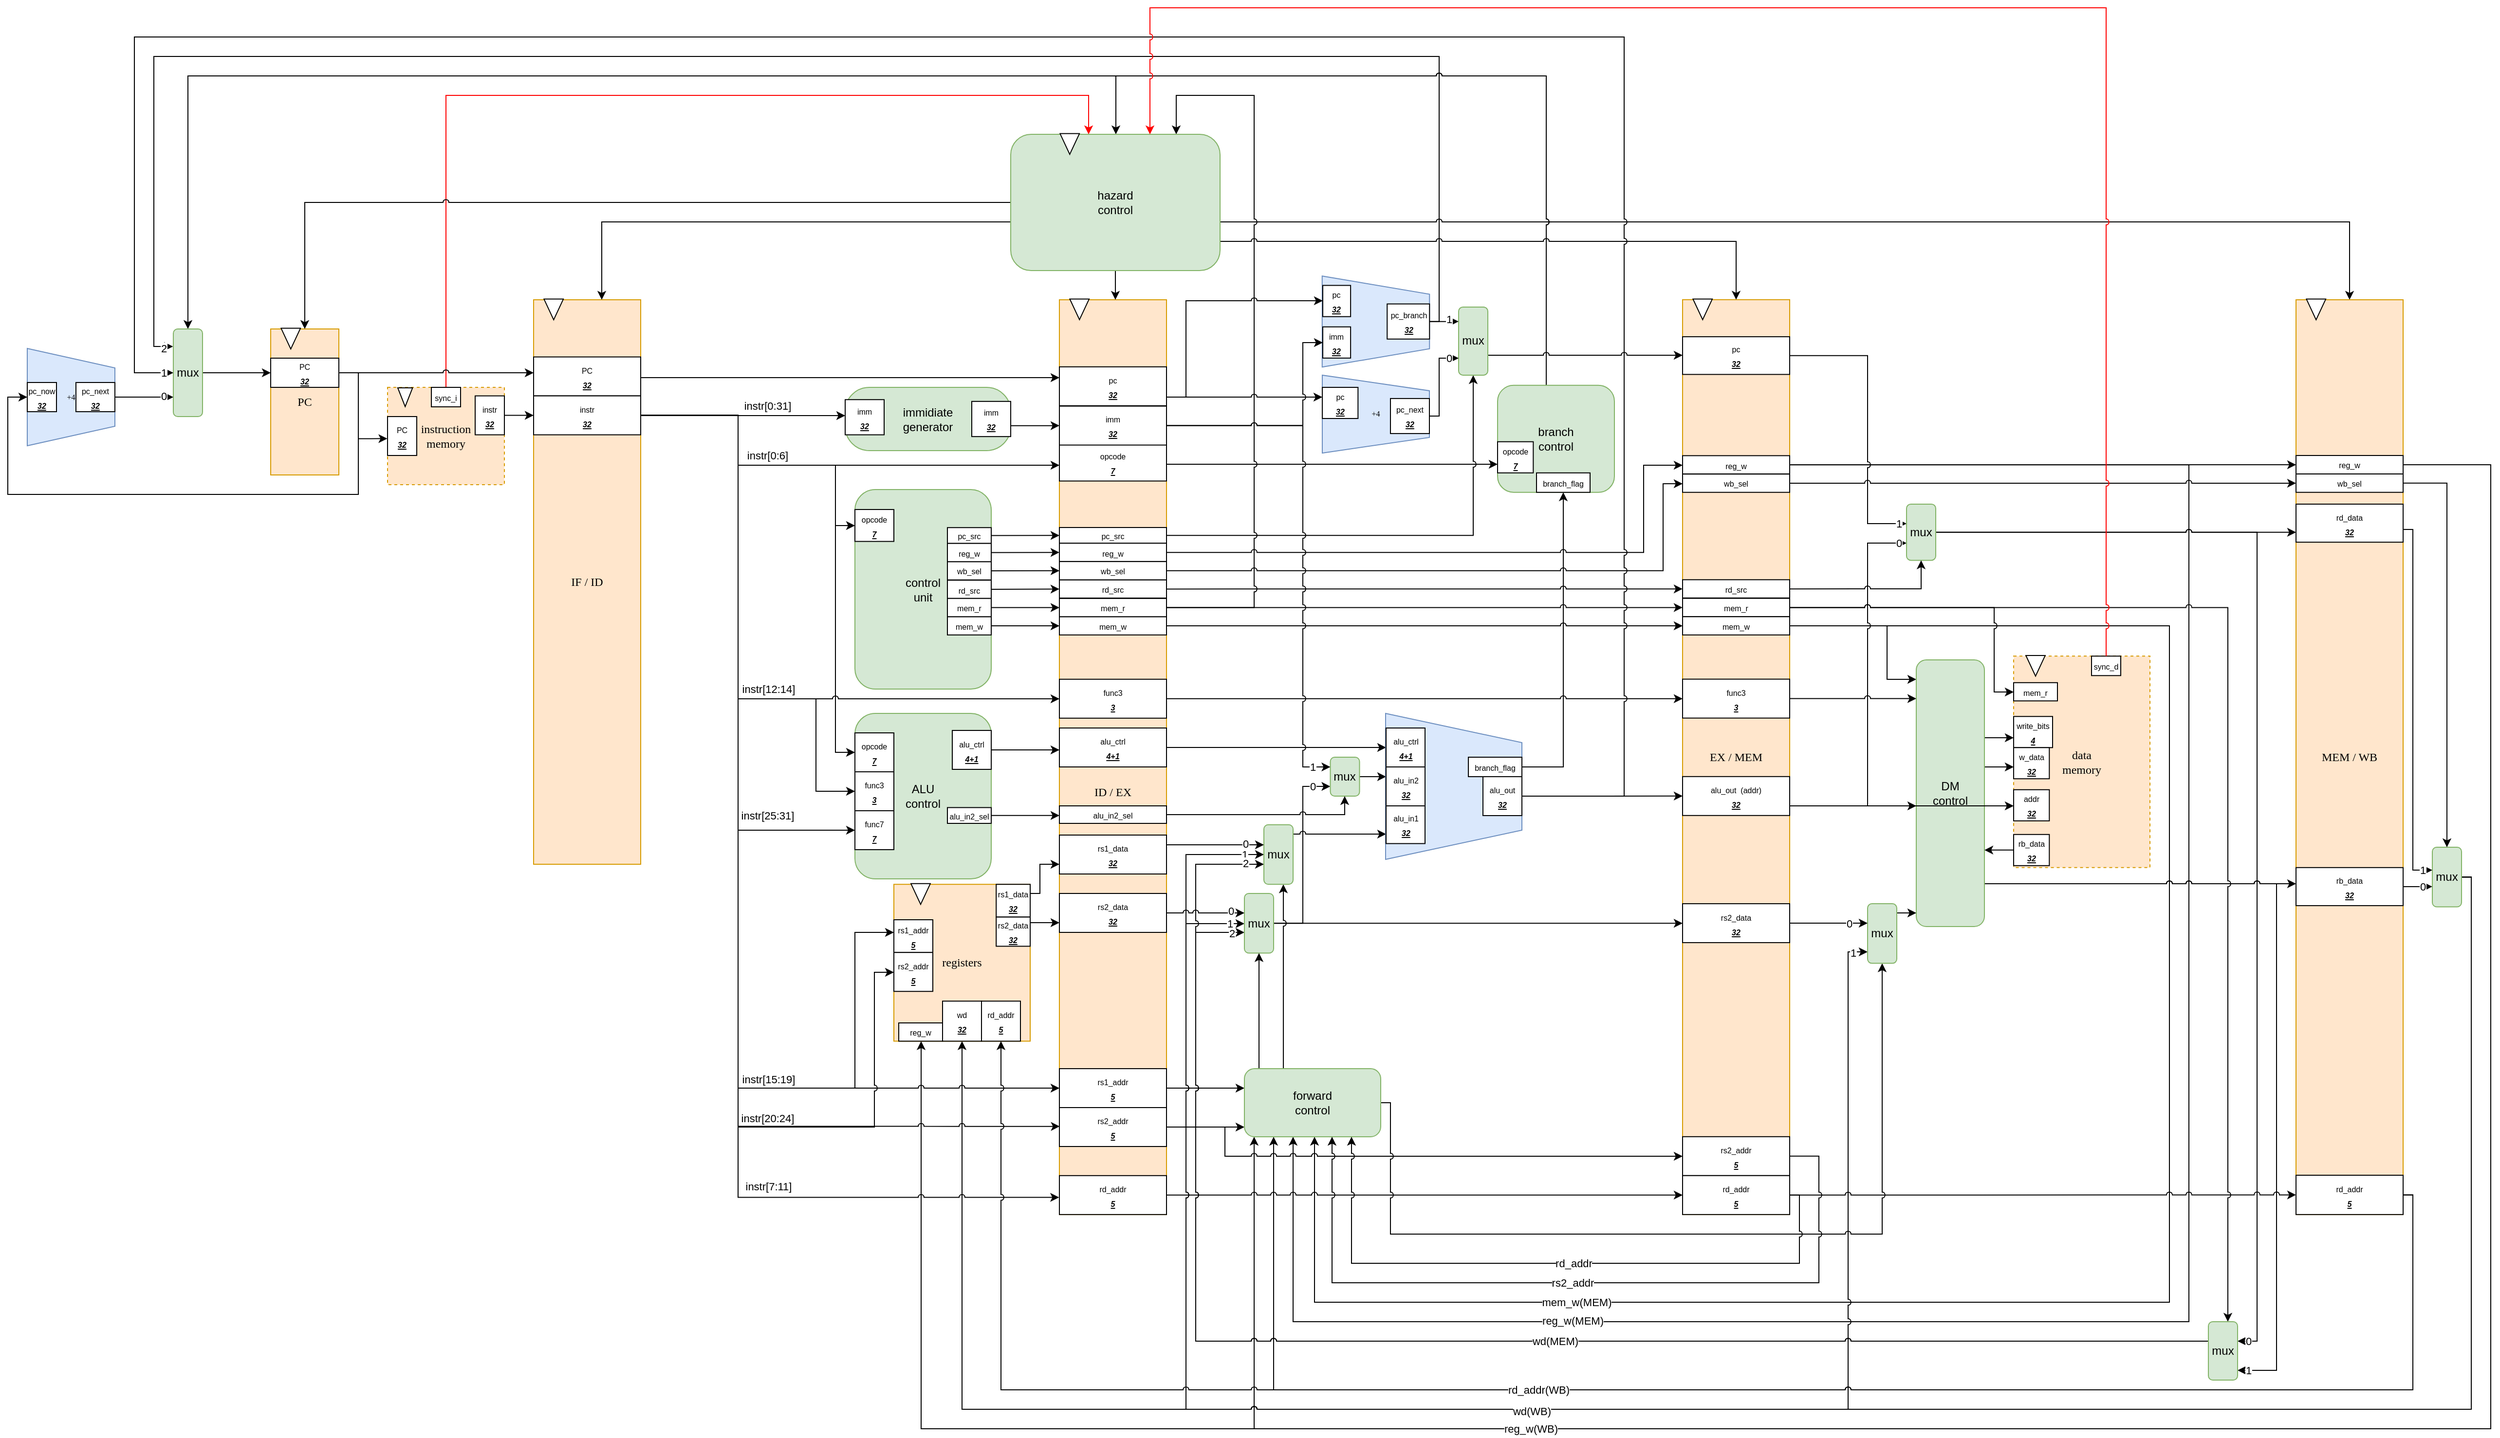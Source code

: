 <mxfile version="15.7.1" type="device"><diagram name="Page-1" id="edf60f1a-56cd-e834-aa8a-f176f3a09ee4"><mxGraphModel dx="1966" dy="581" grid="1" gridSize="10" guides="1" tooltips="1" connect="0" arrows="1" fold="0" page="1" pageScale="1" pageWidth="1100" pageHeight="850" background="none" math="0" shadow="0"><root><mxCell id="0"/><mxCell id="1" parent="0"/><mxCell id="eN_BA2awNfirjk27Av6x-2" style="edgeStyle=orthogonalEdgeStyle;rounded=0;orthogonalLoop=1;jettySize=auto;html=1;strokeColor=#FF0000;jumpStyle=arc;" edge="1" parent="1" source="eN_BA2awNfirjk27Av6x-1"><mxGeometry relative="1" as="geometry"><mxPoint x="250" y="270" as="targetPoint"/><Array as="points"><mxPoint x="-410" y="230"/><mxPoint x="250" y="230"/></Array></mxGeometry></mxCell><mxCell id="Q_06JHTN7Uep42Y_UUGo-1" style="edgeStyle=orthogonalEdgeStyle;rounded=0;orthogonalLoop=1;jettySize=auto;html=1;entryX=-0.011;entryY=0.2;entryDx=0;entryDy=0;entryPerimeter=0;" parent="1" source="EKekgRLYzdlUiFeW4id2-177" target="EKekgRLYzdlUiFeW4id2-50" edge="1"><mxGeometry relative="1" as="geometry"><mxPoint x="620" y="190" as="targetPoint"/><Array as="points"><mxPoint x="610" y="462"/><mxPoint x="610" y="190"/><mxPoint x="-710" y="190"/><mxPoint x="-710" y="488"/></Array></mxGeometry></mxCell><mxCell id="AWye1TeloU3Kx7bztyEL-3" value="2" style="edgeLabel;html=1;align=center;verticalAlign=middle;resizable=0;points=[];" parent="Q_06JHTN7Uep42Y_UUGo-1" vertex="1" connectable="0"><mxGeometry x="0.963" relative="1" as="geometry"><mxPoint x="10" y="17" as="offset"/></mxGeometry></mxCell><mxCell id="kNVG9xj6ANDc93W-XIGZ-67" style="edgeStyle=orthogonalEdgeStyle;rounded=0;jumpStyle=arc;orthogonalLoop=1;jettySize=auto;html=1;" parent="1" source="EKekgRLYzdlUiFeW4id2-189" target="kNVG9xj6ANDc93W-XIGZ-15" edge="1"><mxGeometry relative="1" as="geometry"><Array as="points"><mxPoint x="960" y="609"/><mxPoint x="960" y="609"/></Array></mxGeometry></mxCell><mxCell id="kNVG9xj6ANDc93W-XIGZ-8" value="1" style="edgeStyle=orthogonalEdgeStyle;rounded=0;jumpStyle=arc;orthogonalLoop=1;jettySize=auto;html=1;" parent="1" source="kNVG9xj6ANDc93W-XIGZ-5" target="kNVG9xj6ANDc93W-XIGZ-7" edge="1"><mxGeometry x="0.948" relative="1" as="geometry"><mxPoint x="1140" y="710" as="targetPoint"/><Array as="points"><mxPoint x="1050" y="498"/><mxPoint x="1050" y="670"/></Array><mxPoint as="offset"/></mxGeometry></mxCell><mxCell id="32vaQrGKy8MRLrwL2cj2-9" style="edgeStyle=orthogonalEdgeStyle;rounded=0;orthogonalLoop=1;jettySize=auto;html=1;" parent="1" source="EKekgRLYzdlUiFeW4id2-189" target="yA2EK_0t3Z7QHFOwRQCl-2" edge="1"><mxGeometry relative="1" as="geometry"><mxPoint x="1380" y="1090" as="targetPoint"/><Array as="points"><mxPoint x="1380" y="610"/><mxPoint x="1380" y="1490"/><mxPoint x="460" y="1490"/></Array></mxGeometry></mxCell><mxCell id="S9mFxYT01QVTFPfIdobC-1" value="reg_w(MEM)" style="edgeLabel;html=1;align=center;verticalAlign=middle;resizable=0;points=[];" parent="32vaQrGKy8MRLrwL2cj2-9" vertex="1" connectable="0"><mxGeometry x="0.603" y="-1" relative="1" as="geometry"><mxPoint as="offset"/></mxGeometry></mxCell><mxCell id="kNVG9xj6ANDc93W-XIGZ-49" style="edgeStyle=orthogonalEdgeStyle;rounded=0;jumpStyle=arc;orthogonalLoop=1;jettySize=auto;html=1;" parent="1" source="EKekgRLYzdlUiFeW4id2-190" target="yA2EK_0t3Z7QHFOwRQCl-32" edge="1"><mxGeometry relative="1" as="geometry"><Array as="points"><mxPoint x="1070" y="775"/><mxPoint x="1070" y="830"/></Array></mxGeometry></mxCell><mxCell id="32vaQrGKy8MRLrwL2cj2-6" style="edgeStyle=orthogonalEdgeStyle;rounded=0;orthogonalLoop=1;jettySize=auto;html=1;" parent="1" source="EKekgRLYzdlUiFeW4id2-190" target="yA2EK_0t3Z7QHFOwRQCl-2" edge="1"><mxGeometry relative="1" as="geometry"><mxPoint x="1390" y="1090" as="targetPoint"/><Array as="points"><mxPoint x="1360" y="775"/><mxPoint x="1360" y="1470"/><mxPoint x="482" y="1470"/></Array></mxGeometry></mxCell><mxCell id="32vaQrGKy8MRLrwL2cj2-7" value="mem_w(MEM)" style="edgeLabel;html=1;align=center;verticalAlign=middle;resizable=0;points=[];" parent="32vaQrGKy8MRLrwL2cj2-6" vertex="1" connectable="0"><mxGeometry x="0.589" relative="1" as="geometry"><mxPoint as="offset"/></mxGeometry></mxCell><mxCell id="Cu1Hbzg0PVyFdCxrieRd-3" style="edgeStyle=orthogonalEdgeStyle;rounded=0;orthogonalLoop=1;jettySize=auto;html=1;" parent="1" source="yA2EK_0t3Z7QHFOwRQCl-23" target="kNVG9xj6ANDc93W-XIGZ-22" edge="1"><mxGeometry relative="1" as="geometry"/></mxCell><mxCell id="32vaQrGKy8MRLrwL2cj2-2" style="edgeStyle=orthogonalEdgeStyle;rounded=0;orthogonalLoop=1;jettySize=auto;html=1;" parent="1" source="EKekgRLYzdlUiFeW4id2-143" target="yA2EK_0t3Z7QHFOwRQCl-18" edge="1"><mxGeometry relative="1" as="geometry"><Array as="points"><mxPoint x="440" y="900"/><mxPoint x="440" y="900"/></Array></mxGeometry></mxCell><mxCell id="Cu1Hbzg0PVyFdCxrieRd-2" style="edgeStyle=orthogonalEdgeStyle;rounded=0;orthogonalLoop=1;jettySize=auto;html=1;" parent="1" source="EKekgRLYzdlUiFeW4id2-108" target="kNVG9xj6ANDc93W-XIGZ-19" edge="1"><mxGeometry relative="1" as="geometry"><Array as="points"><mxPoint x="590" y="609"/><mxPoint x="590" y="609"/></Array></mxGeometry></mxCell><mxCell id="EKekgRLYzdlUiFeW4id2-193" style="edgeStyle=orthogonalEdgeStyle;rounded=0;jumpStyle=arc;orthogonalLoop=1;jettySize=auto;html=1;" parent="1" source="EKekgRLYzdlUiFeW4id2-150" target="kNVG9xj6ANDc93W-XIGZ-1" edge="1"><mxGeometry relative="1" as="geometry"><mxPoint x="830" y="682.138" as="targetPoint"/></mxGeometry></mxCell><mxCell id="kNVG9xj6ANDc93W-XIGZ-147" style="edgeStyle=orthogonalEdgeStyle;rounded=0;jumpStyle=arc;orthogonalLoop=1;jettySize=auto;html=1;startArrow=none;startFill=0;endArrow=classic;endFill=1;" parent="1" source="EKekgRLYzdlUiFeW4id2-87" target="EKekgRLYzdlUiFeW4id2-37" edge="1"><mxGeometry relative="1" as="geometry"><Array as="points"><mxPoint x="1545" y="360"/></Array></mxGeometry></mxCell><mxCell id="kNVG9xj6ANDc93W-XIGZ-75" style="edgeStyle=orthogonalEdgeStyle;rounded=0;jumpStyle=arc;orthogonalLoop=1;jettySize=auto;html=1;" parent="1" source="kNVG9xj6ANDc93W-XIGZ-70" target="kNVG9xj6ANDc93W-XIGZ-27" edge="1"><mxGeometry relative="1" as="geometry"><Array as="points"><mxPoint x="1670" y="1033"/><mxPoint x="1670" y="1580"/><mxPoint x="1030" y="1580"/><mxPoint x="1030" y="1110"/></Array></mxGeometry></mxCell><mxCell id="i5YlRuQZrGiQrmkR3ASv-7" value="1" style="edgeLabel;html=1;align=center;verticalAlign=middle;resizable=0;points=[];" parent="kNVG9xj6ANDc93W-XIGZ-75" vertex="1" connectable="0"><mxGeometry x="0.982" y="-2" relative="1" as="geometry"><mxPoint y="-1" as="offset"/></mxGeometry></mxCell><mxCell id="kNVG9xj6ANDc93W-XIGZ-135" style="edgeStyle=orthogonalEdgeStyle;rounded=0;jumpStyle=arc;orthogonalLoop=1;jettySize=auto;html=1;startArrow=none;startFill=0;endArrow=classic;endFill=1;" parent="1" source="kNVG9xj6ANDc93W-XIGZ-15" target="yA2EK_0t3Z7QHFOwRQCl-2" edge="1"><mxGeometry relative="1" as="geometry"><Array as="points"><mxPoint x="1690" y="609"/><mxPoint x="1690" y="1600"/><mxPoint x="420" y="1600"/></Array></mxGeometry></mxCell><mxCell id="kNVG9xj6ANDc93W-XIGZ-139" style="edgeStyle=orthogonalEdgeStyle;rounded=0;jumpStyle=arc;orthogonalLoop=1;jettySize=auto;html=1;startArrow=none;startFill=0;endArrow=classic;endFill=1;" parent="1" source="kNVG9xj6ANDc93W-XIGZ-15" target="kNVG9xj6ANDc93W-XIGZ-137" edge="1"><mxGeometry relative="1" as="geometry"><Array as="points"><mxPoint x="1690" y="609"/><mxPoint x="1690" y="1600"/><mxPoint x="78" y="1600"/></Array></mxGeometry></mxCell><mxCell id="kNVG9xj6ANDc93W-XIGZ-154" value="reg_w(WB)" style="edgeLabel;html=1;align=center;verticalAlign=middle;resizable=0;points=[];" parent="kNVG9xj6ANDc93W-XIGZ-139" vertex="1" connectable="0"><mxGeometry x="0.31" y="3" relative="1" as="geometry"><mxPoint x="-42" y="-3" as="offset"/></mxGeometry></mxCell><mxCell id="kNVG9xj6ANDc93W-XIGZ-160" style="edgeStyle=orthogonalEdgeStyle;rounded=0;jumpStyle=arc;orthogonalLoop=1;jettySize=auto;html=1;startArrow=none;startFill=0;endArrow=classic;endFill=1;" parent="1" source="kNVG9xj6ANDc93W-XIGZ-103" target="yA2EK_0t3Z7QHFOwRQCl-2" edge="1"><mxGeometry relative="1" as="geometry"><Array as="points"><mxPoint x="1610" y="1360"/><mxPoint x="1610" y="1560"/><mxPoint x="440" y="1560"/></Array></mxGeometry></mxCell><mxCell id="kNVG9xj6ANDc93W-XIGZ-25" style="edgeStyle=orthogonalEdgeStyle;rounded=0;jumpStyle=arc;orthogonalLoop=1;jettySize=auto;html=1;" parent="1" source="EKekgRLYzdlUiFeW4id2-124" target="yA2EK_0t3Z7QHFOwRQCl-2" edge="1"><mxGeometry relative="1" as="geometry"><mxPoint x="380" y="1031" as="targetPoint"/><Array as="points"><mxPoint x="370" y="1250"/><mxPoint x="370" y="1250"/></Array></mxGeometry></mxCell><mxCell id="kNVG9xj6ANDc93W-XIGZ-93" style="edgeStyle=orthogonalEdgeStyle;rounded=0;jumpStyle=arc;orthogonalLoop=1;jettySize=auto;html=1;" parent="1" source="EKekgRLYzdlUiFeW4id2-125" target="yA2EK_0t3Z7QHFOwRQCl-2" edge="1"><mxGeometry relative="1" as="geometry"><Array as="points"><mxPoint x="310" y="1290"/><mxPoint x="310" y="1290"/></Array></mxGeometry></mxCell><mxCell id="yA2EK_0t3Z7QHFOwRQCl-7" style="edgeStyle=orthogonalEdgeStyle;rounded=0;orthogonalLoop=1;jettySize=auto;html=1;jumpStyle=arc;" parent="1" source="EKekgRLYzdlUiFeW4id2-121" target="yA2EK_0t3Z7QHFOwRQCl-6" edge="1"><mxGeometry relative="1" as="geometry"><mxPoint x="330" y="985.029" as="sourcePoint"/><mxPoint x="830" y="985.029" as="targetPoint"/><Array as="points"><mxPoint x="480" y="1360"/><mxPoint x="480" y="1360"/></Array></mxGeometry></mxCell><mxCell id="kNVG9xj6ANDc93W-XIGZ-132" style="edgeStyle=orthogonalEdgeStyle;rounded=0;jumpStyle=arc;orthogonalLoop=1;jettySize=auto;html=1;startArrow=none;startFill=0;endArrow=classic;endFill=1;" parent="1" source="EKekgRLYzdlUiFeW4id2-125" target="yA2EK_0t3Z7QHFOwRQCl-3" edge="1"><mxGeometry relative="1" as="geometry"><Array as="points"><mxPoint x="390" y="1290"/><mxPoint x="390" y="1320"/></Array></mxGeometry></mxCell><mxCell id="kNVG9xj6ANDc93W-XIGZ-133" style="edgeStyle=orthogonalEdgeStyle;rounded=0;jumpStyle=arc;orthogonalLoop=1;jettySize=auto;html=1;startArrow=none;startFill=0;endArrow=classic;endFill=1;" parent="1" source="kNVG9xj6ANDc93W-XIGZ-70" target="yA2EK_0t3Z7QHFOwRQCl-1" edge="1"><mxGeometry relative="1" as="geometry"><Array as="points"><mxPoint x="1670" y="1033"/><mxPoint x="1670" y="1580"/><mxPoint x="350" y="1580"/><mxPoint x="350" y="1081"/></Array></mxGeometry></mxCell><mxCell id="i5YlRuQZrGiQrmkR3ASv-5" value="1" style="edgeLabel;html=1;align=center;verticalAlign=middle;resizable=0;points=[];" parent="kNVG9xj6ANDc93W-XIGZ-133" vertex="1" connectable="0"><mxGeometry x="0.988" relative="1" as="geometry"><mxPoint as="offset"/></mxGeometry></mxCell><mxCell id="kNVG9xj6ANDc93W-XIGZ-134" style="edgeStyle=orthogonalEdgeStyle;rounded=0;jumpStyle=arc;orthogonalLoop=1;jettySize=auto;html=1;startArrow=none;startFill=0;endArrow=classic;endFill=1;" parent="1" source="kNVG9xj6ANDc93W-XIGZ-70" target="yA2EK_0t3Z7QHFOwRQCl-9" edge="1"><mxGeometry relative="1" as="geometry"><Array as="points"><mxPoint x="1670" y="1033"/><mxPoint x="1670" y="1580"/><mxPoint x="350" y="1580"/><mxPoint x="350" y="1010"/></Array></mxGeometry></mxCell><mxCell id="i5YlRuQZrGiQrmkR3ASv-2" value="1" style="edgeLabel;html=1;align=center;verticalAlign=middle;resizable=0;points=[];" parent="kNVG9xj6ANDc93W-XIGZ-134" vertex="1" connectable="0"><mxGeometry x="0.993" relative="1" as="geometry"><mxPoint x="-11" as="offset"/></mxGeometry></mxCell><mxCell id="kNVG9xj6ANDc93W-XIGZ-81" style="edgeStyle=orthogonalEdgeStyle;rounded=0;jumpStyle=arc;orthogonalLoop=1;jettySize=auto;html=1;" parent="1" source="kNVG9xj6ANDc93W-XIGZ-76" target="yA2EK_0t3Z7QHFOwRQCl-1" edge="1"><mxGeometry relative="1" as="geometry"><Array as="points"><mxPoint x="360" y="1510"/><mxPoint x="360" y="1090"/></Array></mxGeometry></mxCell><mxCell id="i5YlRuQZrGiQrmkR3ASv-6" value="2" style="edgeLabel;html=1;align=center;verticalAlign=middle;resizable=0;points=[];" parent="kNVG9xj6ANDc93W-XIGZ-81" vertex="1" connectable="0"><mxGeometry x="0.982" relative="1" as="geometry"><mxPoint y="1" as="offset"/></mxGeometry></mxCell><mxCell id="kNVG9xj6ANDc93W-XIGZ-80" style="edgeStyle=orthogonalEdgeStyle;rounded=0;jumpStyle=arc;orthogonalLoop=1;jettySize=auto;html=1;" parent="1" source="kNVG9xj6ANDc93W-XIGZ-76" target="yA2EK_0t3Z7QHFOwRQCl-9" edge="1"><mxGeometry relative="1" as="geometry"><mxPoint x="370" y="990" as="targetPoint"/><Array as="points"><mxPoint x="360" y="1510"/><mxPoint x="360" y="1020"/></Array></mxGeometry></mxCell><mxCell id="32vaQrGKy8MRLrwL2cj2-8" value="wd(MEM)" style="edgeLabel;html=1;align=center;verticalAlign=middle;resizable=0;points=[];" parent="kNVG9xj6ANDc93W-XIGZ-80" vertex="1" connectable="0"><mxGeometry x="-0.161" relative="1" as="geometry"><mxPoint as="offset"/></mxGeometry></mxCell><mxCell id="i5YlRuQZrGiQrmkR3ASv-3" value="2" style="edgeLabel;html=1;align=center;verticalAlign=middle;resizable=0;points=[];" parent="kNVG9xj6ANDc93W-XIGZ-80" vertex="1" connectable="0"><mxGeometry x="0.988" y="1" relative="1" as="geometry"><mxPoint x="-10" as="offset"/></mxGeometry></mxCell><mxCell id="kNVG9xj6ANDc93W-XIGZ-74" style="edgeStyle=orthogonalEdgeStyle;rounded=0;jumpStyle=arc;orthogonalLoop=1;jettySize=auto;html=1;" parent="1" source="kNVG9xj6ANDc93W-XIGZ-70" target="EKekgRLYzdlUiFeW4id2-79" edge="1"><mxGeometry relative="1" as="geometry"><mxPoint x="1650" y="1640" as="targetPoint"/><Array as="points"><mxPoint x="1670" y="1033"/><mxPoint x="1670" y="1580"/><mxPoint x="120" y="1580"/></Array></mxGeometry></mxCell><mxCell id="kNVG9xj6ANDc93W-XIGZ-153" value="wd(WB)" style="edgeLabel;html=1;align=center;verticalAlign=middle;resizable=0;points=[];" parent="kNVG9xj6ANDc93W-XIGZ-74" vertex="1" connectable="0"><mxGeometry x="0.199" y="2" relative="1" as="geometry"><mxPoint x="-32" as="offset"/></mxGeometry></mxCell><mxCell id="yA2EK_0t3Z7QHFOwRQCl-39" style="edgeStyle=orthogonalEdgeStyle;rounded=0;jumpStyle=arc;orthogonalLoop=1;jettySize=auto;html=1;" parent="1" source="yA2EK_0t3Z7QHFOwRQCl-33" target="yA2EK_0t3Z7QHFOwRQCl-38" edge="1"><mxGeometry relative="1" as="geometry"><Array as="points"><mxPoint x="580" y="850"/><mxPoint x="580" y="850"/></Array></mxGeometry></mxCell><mxCell id="kNVG9xj6ANDc93W-XIGZ-48" style="edgeStyle=orthogonalEdgeStyle;rounded=0;jumpStyle=arc;orthogonalLoop=1;jettySize=auto;html=1;" parent="1" source="EKekgRLYzdlUiFeW4id2-154" target="EKekgRLYzdlUiFeW4id2-190" edge="1"><mxGeometry relative="1" as="geometry"/></mxCell><mxCell id="kNVG9xj6ANDc93W-XIGZ-47" style="edgeStyle=orthogonalEdgeStyle;rounded=0;jumpStyle=arc;orthogonalLoop=1;jettySize=auto;html=1;" parent="1" source="EKekgRLYzdlUiFeW4id2-155" target="EKekgRLYzdlUiFeW4id2-191" edge="1"><mxGeometry relative="1" as="geometry"/></mxCell><mxCell id="EKekgRLYzdlUiFeW4id2-194" style="edgeStyle=orthogonalEdgeStyle;rounded=0;jumpStyle=arc;orthogonalLoop=1;jettySize=auto;html=1;" parent="1" source="EKekgRLYzdlUiFeW4id2-151" target="EKekgRLYzdlUiFeW4id2-187" edge="1"><mxGeometry relative="1" as="geometry"/></mxCell><mxCell id="kNVG9xj6ANDc93W-XIGZ-9" value="0" style="edgeStyle=orthogonalEdgeStyle;rounded=0;jumpStyle=arc;orthogonalLoop=1;jettySize=auto;html=1;" parent="1" source="yA2EK_0t3Z7QHFOwRQCl-25" target="kNVG9xj6ANDc93W-XIGZ-7" edge="1"><mxGeometry x="0.957" relative="1" as="geometry"><Array as="points"><mxPoint x="1050" y="960"/><mxPoint x="1050" y="690"/></Array><mxPoint as="offset"/></mxGeometry></mxCell><mxCell id="kNVG9xj6ANDc93W-XIGZ-149" style="edgeStyle=orthogonalEdgeStyle;rounded=0;jumpStyle=arc;orthogonalLoop=1;jettySize=auto;html=1;startArrow=none;startFill=0;endArrow=classic;endFill=1;" parent="1" source="EKekgRLYzdlUiFeW4id2-155" target="EKekgRLYzdlUiFeW4id2-87" edge="1"><mxGeometry relative="1" as="geometry"><mxPoint x="1411.667" y="300.0" as="targetPoint"/><Array as="points"><mxPoint x="420" y="756"/><mxPoint x="420" y="230"/><mxPoint x="340" y="230"/></Array></mxGeometry></mxCell><mxCell id="kNVG9xj6ANDc93W-XIGZ-12" style="edgeStyle=orthogonalEdgeStyle;rounded=0;jumpStyle=arc;orthogonalLoop=1;jettySize=auto;html=1;" parent="1" source="kNVG9xj6ANDc93W-XIGZ-7" target="kNVG9xj6ANDc93W-XIGZ-11" edge="1"><mxGeometry relative="1" as="geometry"><Array as="points"><mxPoint x="1470" y="679"/><mxPoint x="1470" y="679"/></Array></mxGeometry></mxCell><mxCell id="kNVG9xj6ANDc93W-XIGZ-79" value="0" style="edgeStyle=orthogonalEdgeStyle;rounded=0;jumpStyle=arc;orthogonalLoop=1;jettySize=auto;html=1;" parent="1" source="kNVG9xj6ANDc93W-XIGZ-7" target="kNVG9xj6ANDc93W-XIGZ-76" edge="1"><mxGeometry x="0.982" relative="1" as="geometry"><Array as="points"><mxPoint x="1450" y="679"/><mxPoint x="1450" y="1510"/></Array><mxPoint as="offset"/></mxGeometry></mxCell><mxCell id="kNVG9xj6ANDc93W-XIGZ-140" style="edgeStyle=orthogonalEdgeStyle;rounded=0;jumpStyle=arc;orthogonalLoop=1;jettySize=auto;html=1;startArrow=none;startFill=0;endArrow=classic;endFill=1;" parent="1" source="kNVG9xj6ANDc93W-XIGZ-18" target="EKekgRLYzdlUiFeW4id2-50" edge="1"><mxGeometry relative="1" as="geometry"><Array as="points"><mxPoint x="720" y="210"/><mxPoint x="-675" y="210"/></Array></mxGeometry></mxCell><mxCell id="kNVG9xj6ANDc93W-XIGZ-146" style="edgeStyle=orthogonalEdgeStyle;rounded=0;jumpStyle=arc;orthogonalLoop=1;jettySize=auto;html=1;startArrow=none;startFill=0;endArrow=classic;endFill=1;" parent="1" source="kNVG9xj6ANDc93W-XIGZ-18" target="EKekgRLYzdlUiFeW4id2-87" edge="1"><mxGeometry relative="1" as="geometry"><Array as="points"><mxPoint x="720" y="210"/><mxPoint x="278" y="210"/></Array></mxGeometry></mxCell><mxCell id="kNVG9xj6ANDc93W-XIGZ-69" style="edgeStyle=orthogonalEdgeStyle;rounded=0;jumpStyle=arc;orthogonalLoop=1;jettySize=auto;html=1;" parent="1" source="yA2EK_0t3Z7QHFOwRQCl-32" target="kNVG9xj6ANDc93W-XIGZ-68" edge="1"><mxGeometry relative="1" as="geometry"><Array as="points"><mxPoint x="1360" y="1040"/><mxPoint x="1360" y="1040"/></Array></mxGeometry></mxCell><mxCell id="kNVG9xj6ANDc93W-XIGZ-78" value="1" style="edgeStyle=orthogonalEdgeStyle;rounded=0;jumpStyle=arc;orthogonalLoop=1;jettySize=auto;html=1;" parent="1" source="yA2EK_0t3Z7QHFOwRQCl-32" target="kNVG9xj6ANDc93W-XIGZ-76" edge="1"><mxGeometry x="0.975" relative="1" as="geometry"><Array as="points"><mxPoint x="1470" y="1040"/><mxPoint x="1470" y="1540"/></Array><mxPoint as="offset"/></mxGeometry></mxCell><mxCell id="kNVG9xj6ANDc93W-XIGZ-123" style="edgeStyle=orthogonalEdgeStyle;rounded=0;jumpStyle=arc;orthogonalLoop=1;jettySize=auto;html=1;startArrow=none;startFill=0;endArrow=classic;endFill=1;" parent="1" source="yA2EK_0t3Z7QHFOwRQCl-6" target="kNVG9xj6ANDc93W-XIGZ-103" edge="1"><mxGeometry relative="1" as="geometry"/></mxCell><mxCell id="60e70716793133e9-2" value="+4" style="shape=trapezoid;whiteSpace=wrap;html=1;rounded=0;shadow=0;labelBackgroundColor=none;strokeWidth=1;fontFamily=Verdana;fontSize=8;align=center;flipV=1;rotation=0;container=1;fillColor=#dae8fc;strokeColor=#6c8ebf;direction=south;" parent="1" vertex="1"><mxGeometry x="-840" y="490" width="90" height="100" as="geometry"><mxRectangle x="125" y="215" width="50" height="40" as="alternateBounds"/></mxGeometry></mxCell><mxCell id="EKekgRLYzdlUiFeW4id2-47" value="&lt;font style=&quot;font-size: 8px&quot;&gt;pc_now&lt;br&gt;&lt;i&gt;&lt;b&gt;&lt;u&gt;32&lt;/u&gt;&lt;/b&gt;&lt;/i&gt;&lt;br&gt;&lt;/font&gt;" style="rounded=0;whiteSpace=wrap;html=1;shadow=0;rotation=0;" parent="60e70716793133e9-2" vertex="1"><mxGeometry y="35" width="30" height="30" as="geometry"/></mxCell><mxCell id="EKekgRLYzdlUiFeW4id2-49" value="&lt;font style=&quot;font-size: 8px&quot;&gt;pc_next&lt;br&gt;&lt;i&gt;&lt;b&gt;&lt;u&gt;32&lt;/u&gt;&lt;/b&gt;&lt;/i&gt;&lt;br&gt;&lt;/font&gt;" style="rounded=0;whiteSpace=wrap;html=1;shadow=0;rotation=0;" parent="60e70716793133e9-2" vertex="1"><mxGeometry x="50" y="35" width="40" height="30" as="geometry"/></mxCell><mxCell id="EKekgRLYzdlUiFeW4id2-24" value="&lt;font style=&quot;font-size: 12px&quot;&gt;IF / ID&lt;/font&gt;" style="rounded=0;whiteSpace=wrap;html=1;shadow=0;labelBackgroundColor=none;strokeWidth=1;fontFamily=Verdana;fontSize=8;align=center;fillColor=#ffe6cc;strokeColor=#d79b00;container=1;" parent="1" vertex="1"><mxGeometry x="-320" y="440" width="110" height="580" as="geometry"/></mxCell><mxCell id="EKekgRLYzdlUiFeW4id2-44" value="&lt;font style=&quot;font-size: 8px&quot;&gt;PC&lt;br&gt;&lt;i&gt;&lt;b&gt;&lt;u&gt;32&lt;/u&gt;&lt;/b&gt;&lt;/i&gt;&lt;br&gt;&lt;/font&gt;" style="rounded=0;whiteSpace=wrap;html=1;shadow=0;" parent="EKekgRLYzdlUiFeW4id2-24" vertex="1"><mxGeometry y="58.75" width="110" height="40" as="geometry"/></mxCell><mxCell id="EKekgRLYzdlUiFeW4id2-65" value="&lt;font style=&quot;font-size: 8px&quot;&gt;instr&lt;br&gt;&lt;i&gt;&lt;b&gt;&lt;u&gt;32&lt;/u&gt;&lt;/b&gt;&lt;/i&gt;&lt;br&gt;&lt;/font&gt;" style="rounded=0;whiteSpace=wrap;html=1;shadow=0;" parent="EKekgRLYzdlUiFeW4id2-24" vertex="1"><mxGeometry y="98.75" width="110" height="40" as="geometry"/></mxCell><mxCell id="1QepmSErJZ8Scbjbq0xg-8" value="" style="triangle;whiteSpace=wrap;html=1;shadow=0;rotation=90;" parent="EKekgRLYzdlUiFeW4id2-24" vertex="1"><mxGeometry x="10" width="21.25" height="19.86" as="geometry"/></mxCell><mxCell id="EKekgRLYzdlUiFeW4id2-33" value="&lt;font style=&quot;font-size: 12px&quot;&gt;&lt;br&gt;&lt;br&gt;&lt;br&gt;&lt;br&gt;&lt;br&gt;ID / EX&lt;/font&gt;" style="rounded=0;whiteSpace=wrap;html=1;shadow=0;labelBackgroundColor=none;strokeWidth=1;fontFamily=Verdana;fontSize=8;align=center;fillColor=#ffe6cc;strokeColor=#d79b00;container=1;" parent="1" vertex="1"><mxGeometry x="220" y="440" width="110" height="940" as="geometry"/></mxCell><mxCell id="EKekgRLYzdlUiFeW4id2-34" value="" style="triangle;whiteSpace=wrap;html=1;shadow=0;rotation=90;" parent="EKekgRLYzdlUiFeW4id2-33" vertex="1"><mxGeometry x="10" y="-0.1" width="21.25" height="19.86" as="geometry"/></mxCell><mxCell id="EKekgRLYzdlUiFeW4id2-71" value="&lt;font style=&quot;font-size: 8px&quot;&gt;pc&lt;br&gt;&lt;u style=&quot;font-style: italic ; font-weight: bold&quot;&gt;32&lt;/u&gt;&lt;br&gt;&lt;/font&gt;" style="rounded=0;whiteSpace=wrap;html=1;shadow=0;" parent="EKekgRLYzdlUiFeW4id2-33" vertex="1"><mxGeometry y="68.9" width="110" height="40" as="geometry"/></mxCell><mxCell id="EKekgRLYzdlUiFeW4id2-108" value="&lt;font style=&quot;font-size: 8px&quot;&gt;opcode&lt;br&gt;&lt;i&gt;&lt;b&gt;&lt;u&gt;7&lt;/u&gt;&lt;/b&gt;&lt;/i&gt;&lt;br&gt;&lt;/font&gt;" style="rounded=0;whiteSpace=wrap;html=1;shadow=0;" parent="EKekgRLYzdlUiFeW4id2-33" vertex="1"><mxGeometry y="147.48" width="110" height="38.75" as="geometry"/></mxCell><mxCell id="EKekgRLYzdlUiFeW4id2-121" value="&lt;font style=&quot;font-size: 8px&quot;&gt;rd_addr&lt;br&gt;&lt;b&gt;&lt;i&gt;&lt;u&gt;5&lt;/u&gt;&lt;/i&gt;&lt;/b&gt;&lt;br&gt;&lt;/font&gt;" style="rounded=0;whiteSpace=wrap;html=1;shadow=0;" parent="EKekgRLYzdlUiFeW4id2-33" vertex="1"><mxGeometry y="899.9" width="110" height="40" as="geometry"/></mxCell><mxCell id="EKekgRLYzdlUiFeW4id2-124" value="&lt;font style=&quot;font-size: 8px&quot;&gt;rs1_addr&lt;br&gt;&lt;b&gt;&lt;i&gt;&lt;u&gt;5&lt;/u&gt;&lt;/i&gt;&lt;/b&gt;&lt;br&gt;&lt;/font&gt;" style="rounded=0;whiteSpace=wrap;html=1;shadow=0;" parent="EKekgRLYzdlUiFeW4id2-33" vertex="1"><mxGeometry y="790.0" width="110" height="40" as="geometry"/></mxCell><mxCell id="EKekgRLYzdlUiFeW4id2-125" value="&lt;font style=&quot;font-size: 8px&quot;&gt;rs2_addr&lt;br&gt;&lt;b&gt;&lt;i&gt;&lt;u&gt;5&lt;/u&gt;&lt;/i&gt;&lt;/b&gt;&lt;br&gt;&lt;/font&gt;" style="rounded=0;whiteSpace=wrap;html=1;shadow=0;" parent="EKekgRLYzdlUiFeW4id2-33" vertex="1"><mxGeometry y="830.0" width="110" height="40" as="geometry"/></mxCell><mxCell id="EKekgRLYzdlUiFeW4id2-136" value="&lt;font style=&quot;font-size: 8px&quot;&gt;imm&lt;br&gt;&lt;b&gt;&lt;i&gt;&lt;u&gt;32&lt;/u&gt;&lt;/i&gt;&lt;/b&gt;&lt;br&gt;&lt;/font&gt;" style="rounded=0;whiteSpace=wrap;html=1;shadow=0;" parent="EKekgRLYzdlUiFeW4id2-33" vertex="1"><mxGeometry y="109.28" width="110" height="40" as="geometry"/></mxCell><mxCell id="EKekgRLYzdlUiFeW4id2-143" value="&lt;font style=&quot;font-size: 8px&quot;&gt;alu_ctrl&lt;br&gt;&lt;b&gt;&lt;i&gt;&lt;u&gt;4+1&lt;/u&gt;&lt;/i&gt;&lt;/b&gt;&lt;br&gt;&lt;/font&gt;" style="rounded=0;whiteSpace=wrap;html=1;shadow=0;" parent="EKekgRLYzdlUiFeW4id2-33" vertex="1"><mxGeometry y="440.0" width="110" height="40" as="geometry"/></mxCell><mxCell id="EKekgRLYzdlUiFeW4id2-145" value="&lt;font style=&quot;font-size: 8px&quot;&gt;rs1_data&lt;br&gt;&lt;b&gt;&lt;i&gt;&lt;u&gt;32&lt;/u&gt;&lt;/i&gt;&lt;/b&gt;&lt;br&gt;&lt;/font&gt;" style="rounded=0;whiteSpace=wrap;html=1;shadow=0;" parent="EKekgRLYzdlUiFeW4id2-33" vertex="1"><mxGeometry y="550.0" width="110" height="40" as="geometry"/></mxCell><mxCell id="EKekgRLYzdlUiFeW4id2-146" value="&lt;font style=&quot;font-size: 8px&quot;&gt;rs2_data&lt;br&gt;&lt;b&gt;&lt;i&gt;&lt;u&gt;32&lt;/u&gt;&lt;/i&gt;&lt;/b&gt;&lt;br&gt;&lt;/font&gt;" style="rounded=0;whiteSpace=wrap;html=1;shadow=0;" parent="EKekgRLYzdlUiFeW4id2-33" vertex="1"><mxGeometry y="610.0" width="110" height="40" as="geometry"/></mxCell><mxCell id="EKekgRLYzdlUiFeW4id2-150" value="&lt;font style=&quot;font-size: 8px&quot;&gt;pc_src&lt;br&gt;&lt;/font&gt;" style="rounded=0;whiteSpace=wrap;html=1;shadow=0;" parent="EKekgRLYzdlUiFeW4id2-33" vertex="1"><mxGeometry y="234" width="110" height="16.25" as="geometry"/></mxCell><mxCell id="EKekgRLYzdlUiFeW4id2-151" value="&lt;font style=&quot;font-size: 8px&quot;&gt;rd_src&lt;br&gt;&lt;/font&gt;" style="rounded=0;whiteSpace=wrap;html=1;shadow=0;" parent="EKekgRLYzdlUiFeW4id2-33" vertex="1"><mxGeometry y="287.75" width="110" height="18.75" as="geometry"/></mxCell><mxCell id="EKekgRLYzdlUiFeW4id2-152" value="&lt;font style=&quot;font-size: 8px&quot;&gt;wb_sel&lt;br&gt;&lt;/font&gt;" style="rounded=0;whiteSpace=wrap;html=1;shadow=0;" parent="EKekgRLYzdlUiFeW4id2-33" vertex="1"><mxGeometry y="269" width="110" height="18.75" as="geometry"/></mxCell><mxCell id="EKekgRLYzdlUiFeW4id2-153" value="&lt;font style=&quot;font-size: 8px&quot;&gt;reg_w&lt;br&gt;&lt;/font&gt;" style="rounded=0;whiteSpace=wrap;html=1;shadow=0;" parent="EKekgRLYzdlUiFeW4id2-33" vertex="1"><mxGeometry y="250.15" width="110" height="18.75" as="geometry"/></mxCell><mxCell id="EKekgRLYzdlUiFeW4id2-154" value="&lt;font style=&quot;font-size: 8px&quot;&gt;mem_w&lt;br&gt;&lt;/font&gt;" style="rounded=0;whiteSpace=wrap;html=1;shadow=0;" parent="EKekgRLYzdlUiFeW4id2-33" vertex="1"><mxGeometry y="325.63" width="110" height="18.75" as="geometry"/></mxCell><mxCell id="yA2EK_0t3Z7QHFOwRQCl-33" value="&lt;font style=&quot;font-size: 8px&quot;&gt;func3&lt;br&gt;&lt;b&gt;&lt;i&gt;&lt;u&gt;3&lt;/u&gt;&lt;/i&gt;&lt;/b&gt;&lt;br&gt;&lt;/font&gt;" style="rounded=0;whiteSpace=wrap;html=1;shadow=0;" parent="EKekgRLYzdlUiFeW4id2-33" vertex="1"><mxGeometry y="389.9" width="110" height="40" as="geometry"/></mxCell><mxCell id="EKekgRLYzdlUiFeW4id2-155" value="&lt;font style=&quot;font-size: 8px&quot;&gt;mem_r&lt;br&gt;&lt;/font&gt;" style="rounded=0;whiteSpace=wrap;html=1;shadow=0;" parent="EKekgRLYzdlUiFeW4id2-33" vertex="1"><mxGeometry y="306.88" width="110" height="18.75" as="geometry"/></mxCell><mxCell id="EKekgRLYzdlUiFeW4id2-156" value="&lt;font style=&quot;font-size: 8px&quot;&gt;alu_in2_sel&lt;br&gt;&lt;/font&gt;" style="rounded=0;whiteSpace=wrap;html=1;shadow=0;" parent="EKekgRLYzdlUiFeW4id2-33" vertex="1"><mxGeometry y="520" width="110" height="18" as="geometry"/></mxCell><mxCell id="EKekgRLYzdlUiFeW4id2-35" value="&lt;font style=&quot;font-size: 12px&quot;&gt;EX / MEM&lt;/font&gt;" style="rounded=0;whiteSpace=wrap;html=1;shadow=0;labelBackgroundColor=none;strokeWidth=1;fontFamily=Verdana;fontSize=8;align=center;fillColor=#ffe6cc;strokeColor=#d79b00;container=1;" parent="1" vertex="1"><mxGeometry x="860" y="439.9" width="110" height="940" as="geometry"/></mxCell><mxCell id="EKekgRLYzdlUiFeW4id2-191" value="&lt;font style=&quot;font-size: 8px&quot;&gt;mem_r&lt;br&gt;&lt;/font&gt;" style="rounded=0;whiteSpace=wrap;html=1;shadow=0;" parent="EKekgRLYzdlUiFeW4id2-35" vertex="1"><mxGeometry y="306.88" width="110" height="18.75" as="geometry"/></mxCell><mxCell id="EKekgRLYzdlUiFeW4id2-190" value="&lt;font style=&quot;font-size: 8px&quot;&gt;mem_w&lt;br&gt;&lt;/font&gt;" style="rounded=0;whiteSpace=wrap;html=1;shadow=0;" parent="EKekgRLYzdlUiFeW4id2-35" vertex="1"><mxGeometry y="325.73" width="110" height="18.75" as="geometry"/></mxCell><mxCell id="EKekgRLYzdlUiFeW4id2-188" value="&lt;font style=&quot;font-size: 8px&quot;&gt;wb_sel&lt;br&gt;&lt;/font&gt;" style="rounded=0;whiteSpace=wrap;html=1;shadow=0;" parent="EKekgRLYzdlUiFeW4id2-35" vertex="1"><mxGeometry y="179.21" width="110" height="18.75" as="geometry"/></mxCell><mxCell id="EKekgRLYzdlUiFeW4id2-189" value="&lt;font style=&quot;font-size: 8px&quot;&gt;reg_w&lt;br&gt;&lt;/font&gt;" style="rounded=0;whiteSpace=wrap;html=1;shadow=0;" parent="EKekgRLYzdlUiFeW4id2-35" vertex="1"><mxGeometry y="160.28" width="110" height="18.75" as="geometry"/></mxCell><mxCell id="yA2EK_0t3Z7QHFOwRQCl-3" value="&lt;font style=&quot;font-size: 8px&quot;&gt;rs2_addr&lt;br&gt;&lt;b&gt;&lt;i&gt;&lt;u&gt;5&lt;/u&gt;&lt;/i&gt;&lt;/b&gt;&lt;br&gt;&lt;/font&gt;" style="rounded=0;whiteSpace=wrap;html=1;shadow=0;" parent="EKekgRLYzdlUiFeW4id2-35" vertex="1"><mxGeometry y="860" width="110" height="40" as="geometry"/></mxCell><mxCell id="yA2EK_0t3Z7QHFOwRQCl-6" value="&lt;font style=&quot;font-size: 8px&quot;&gt;rd_addr&lt;br&gt;&lt;b&gt;&lt;i&gt;&lt;u&gt;5&lt;/u&gt;&lt;/i&gt;&lt;/b&gt;&lt;br&gt;&lt;/font&gt;" style="rounded=0;whiteSpace=wrap;html=1;shadow=0;" parent="EKekgRLYzdlUiFeW4id2-35" vertex="1"><mxGeometry y="900" width="110" height="40" as="geometry"/></mxCell><mxCell id="yA2EK_0t3Z7QHFOwRQCl-25" value="&lt;font style=&quot;font-size: 8px&quot;&gt;alu_out&amp;nbsp; (addr)&lt;br&gt;&lt;b&gt;&lt;i&gt;&lt;u&gt;32&lt;/u&gt;&lt;/i&gt;&lt;/b&gt;&lt;br&gt;&lt;/font&gt;" style="rounded=0;whiteSpace=wrap;html=1;shadow=0;" parent="EKekgRLYzdlUiFeW4id2-35" vertex="1"><mxGeometry y="490" width="110" height="40" as="geometry"/></mxCell><mxCell id="yA2EK_0t3Z7QHFOwRQCl-38" value="&lt;font style=&quot;font-size: 8px&quot;&gt;func3&lt;br&gt;&lt;b&gt;&lt;i&gt;&lt;u&gt;3&lt;/u&gt;&lt;/i&gt;&lt;/b&gt;&lt;br&gt;&lt;/font&gt;" style="rounded=0;whiteSpace=wrap;html=1;shadow=0;" parent="EKekgRLYzdlUiFeW4id2-35" vertex="1"><mxGeometry y="389.9" width="110" height="40" as="geometry"/></mxCell><mxCell id="kNVG9xj6ANDc93W-XIGZ-5" value="&lt;font style=&quot;font-size: 8px&quot;&gt;pc&lt;br&gt;&lt;b&gt;&lt;i&gt;&lt;u&gt;32&lt;/u&gt;&lt;/i&gt;&lt;/b&gt;&lt;br&gt;&lt;/font&gt;" style="rounded=0;whiteSpace=wrap;html=1;shadow=0;" parent="EKekgRLYzdlUiFeW4id2-35" vertex="1"><mxGeometry y="38.07" width="110" height="38.75" as="geometry"/></mxCell><mxCell id="kNVG9xj6ANDc93W-XIGZ-28" value="&lt;font style=&quot;font-size: 8px&quot;&gt;rs2_data&lt;br&gt;&lt;b&gt;&lt;i&gt;&lt;u&gt;32&lt;/u&gt;&lt;/i&gt;&lt;/b&gt;&lt;br&gt;&lt;/font&gt;" style="rounded=0;whiteSpace=wrap;html=1;shadow=0;" parent="EKekgRLYzdlUiFeW4id2-35" vertex="1"><mxGeometry y="620.63" width="110" height="40" as="geometry"/></mxCell><mxCell id="EKekgRLYzdlUiFeW4id2-187" value="&lt;font style=&quot;font-size: 8px&quot;&gt;rd_src&lt;br&gt;&lt;/font&gt;" style="rounded=0;whiteSpace=wrap;html=1;shadow=0;" parent="EKekgRLYzdlUiFeW4id2-35" vertex="1"><mxGeometry y="287.75" width="110" height="18.75" as="geometry"/></mxCell><mxCell id="1QepmSErJZ8Scbjbq0xg-4" value="" style="triangle;whiteSpace=wrap;html=1;shadow=0;rotation=90;" parent="EKekgRLYzdlUiFeW4id2-35" vertex="1"><mxGeometry x="10" width="21.25" height="19.86" as="geometry"/></mxCell><mxCell id="EKekgRLYzdlUiFeW4id2-37" value="&lt;font style=&quot;font-size: 12px&quot;&gt;MEM / WB&lt;/font&gt;" style="rounded=0;whiteSpace=wrap;html=1;shadow=0;labelBackgroundColor=none;strokeWidth=1;fontFamily=Verdana;fontSize=8;align=center;fillColor=#ffe6cc;strokeColor=#d79b00;container=1;" parent="1" vertex="1"><mxGeometry x="1490" y="440" width="110" height="940" as="geometry"/></mxCell><mxCell id="kNVG9xj6ANDc93W-XIGZ-103" value="&lt;font style=&quot;font-size: 8px&quot;&gt;rd_addr&lt;br&gt;&lt;b&gt;&lt;i&gt;&lt;u&gt;5&lt;/u&gt;&lt;/i&gt;&lt;/b&gt;&lt;br&gt;&lt;/font&gt;" style="rounded=0;whiteSpace=wrap;html=1;shadow=0;" parent="EKekgRLYzdlUiFeW4id2-37" vertex="1"><mxGeometry y="899.524" width="110" height="40.381" as="geometry"/></mxCell><mxCell id="kNVG9xj6ANDc93W-XIGZ-68" value="&lt;font style=&quot;font-size: 8px&quot;&gt;rb_data&lt;br&gt;&lt;b&gt;&lt;i&gt;&lt;u&gt;32&lt;/u&gt;&lt;/i&gt;&lt;/b&gt;&lt;br&gt;&lt;/font&gt;" style="rounded=0;whiteSpace=wrap;html=1;shadow=0;" parent="EKekgRLYzdlUiFeW4id2-37" vertex="1"><mxGeometry y="583.404" width="110" height="39.119" as="geometry"/></mxCell><mxCell id="kNVG9xj6ANDc93W-XIGZ-11" value="&lt;font style=&quot;font-size: 8px&quot;&gt;rd_data&lt;br&gt;&lt;b&gt;&lt;i&gt;&lt;u&gt;32&lt;/u&gt;&lt;/i&gt;&lt;/b&gt;&lt;br&gt;&lt;/font&gt;" style="rounded=0;whiteSpace=wrap;html=1;shadow=0;" parent="EKekgRLYzdlUiFeW4id2-37" vertex="1"><mxGeometry y="209.97" width="110" height="39.119" as="geometry"/></mxCell><mxCell id="kNVG9xj6ANDc93W-XIGZ-14" value="&lt;font style=&quot;font-size: 8px&quot;&gt;wb_sel&lt;br&gt;&lt;/font&gt;" style="rounded=0;whiteSpace=wrap;html=1;shadow=0;" parent="EKekgRLYzdlUiFeW4id2-37" vertex="1"><mxGeometry y="178.927" width="110" height="18.929" as="geometry"/></mxCell><mxCell id="kNVG9xj6ANDc93W-XIGZ-15" value="&lt;font style=&quot;font-size: 8px&quot;&gt;reg_w&lt;br&gt;&lt;/font&gt;" style="rounded=0;whiteSpace=wrap;html=1;shadow=0;" parent="EKekgRLYzdlUiFeW4id2-37" vertex="1"><mxGeometry y="159.999" width="110" height="18.929" as="geometry"/></mxCell><mxCell id="1QepmSErJZ8Scbjbq0xg-6" value="" style="triangle;whiteSpace=wrap;html=1;shadow=0;rotation=90;" parent="EKekgRLYzdlUiFeW4id2-37" vertex="1"><mxGeometry x="10" width="21.25" height="19.86" as="geometry"/></mxCell><mxCell id="EKekgRLYzdlUiFeW4id2-39" value="&lt;font style=&quot;font-size: 12px&quot;&gt;PC&lt;/font&gt;" style="rounded=0;whiteSpace=wrap;html=1;shadow=0;labelBackgroundColor=none;strokeWidth=1;fontFamily=Verdana;fontSize=8;align=center;fillColor=#ffe6cc;strokeColor=#d79b00;container=1;" parent="1" vertex="1"><mxGeometry x="-590" y="470" width="70" height="150" as="geometry"/></mxCell><mxCell id="EKekgRLYzdlUiFeW4id2-41" value="&lt;font style=&quot;font-size: 8px&quot;&gt;PC&lt;br&gt;&lt;i&gt;&lt;b&gt;&lt;u&gt;32&lt;/u&gt;&lt;/b&gt;&lt;/i&gt;&lt;br&gt;&lt;/font&gt;" style="rounded=0;whiteSpace=wrap;html=1;shadow=0;" parent="EKekgRLYzdlUiFeW4id2-39" vertex="1"><mxGeometry y="30" width="70" height="30" as="geometry"/></mxCell><mxCell id="1QepmSErJZ8Scbjbq0xg-3" value="" style="triangle;whiteSpace=wrap;html=1;shadow=0;rotation=90;" parent="EKekgRLYzdlUiFeW4id2-39" vertex="1"><mxGeometry x="10" y="2.265e-14" width="21.25" height="19.86" as="geometry"/></mxCell><mxCell id="EKekgRLYzdlUiFeW4id2-62" style="edgeStyle=orthogonalEdgeStyle;rounded=0;jumpStyle=arc;orthogonalLoop=1;jettySize=auto;html=1;" parent="1" source="EKekgRLYzdlUiFeW4id2-50" target="EKekgRLYzdlUiFeW4id2-41" edge="1"><mxGeometry relative="1" as="geometry"/></mxCell><mxCell id="EKekgRLYzdlUiFeW4id2-50" value="mux" style="rounded=1;whiteSpace=wrap;html=1;fillColor=#d5e8d4;strokeColor=#82b366;" parent="1" vertex="1"><mxGeometry x="-690" y="470" width="30" height="90" as="geometry"/></mxCell><mxCell id="EKekgRLYzdlUiFeW4id2-51" style="edgeStyle=orthogonalEdgeStyle;rounded=0;jumpStyle=arc;orthogonalLoop=1;jettySize=auto;html=1;entryX=0;entryY=0.778;entryDx=0;entryDy=0;entryPerimeter=0;" parent="1" source="EKekgRLYzdlUiFeW4id2-49" target="EKekgRLYzdlUiFeW4id2-50" edge="1"><mxGeometry relative="1" as="geometry"/></mxCell><mxCell id="AWye1TeloU3Kx7bztyEL-1" value="0" style="edgeLabel;html=1;align=center;verticalAlign=middle;resizable=0;points=[];" parent="EKekgRLYzdlUiFeW4id2-51" vertex="1" connectable="0"><mxGeometry x="-0.305" y="-1" relative="1" as="geometry"><mxPoint x="29" y="-2" as="offset"/></mxGeometry></mxCell><mxCell id="EKekgRLYzdlUiFeW4id2-56" value="&lt;font style=&quot;font-size: 12px&quot;&gt;instruction&lt;br&gt;memory&lt;br&gt;&lt;/font&gt;" style="rounded=0;whiteSpace=wrap;html=1;shadow=0;labelBackgroundColor=none;strokeWidth=1;fontFamily=Verdana;fontSize=8;align=center;fillColor=#ffe6cc;strokeColor=#d79b00;container=1;dashed=1;" parent="1" vertex="1"><mxGeometry x="-470" y="530" width="120" height="100" as="geometry"/></mxCell><mxCell id="EKekgRLYzdlUiFeW4id2-57" value="" style="triangle;whiteSpace=wrap;html=1;shadow=0;rotation=90;" parent="EKekgRLYzdlUiFeW4id2-56" vertex="1"><mxGeometry x="8.435" y="2.524" width="19.35" height="15.238" as="geometry"/></mxCell><mxCell id="EKekgRLYzdlUiFeW4id2-58" value="&lt;font style=&quot;font-size: 8px&quot;&gt;PC&lt;br&gt;&lt;i&gt;&lt;b&gt;&lt;u&gt;32&lt;/u&gt;&lt;/b&gt;&lt;/i&gt;&lt;br&gt;&lt;/font&gt;" style="rounded=0;whiteSpace=wrap;html=1;shadow=0;" parent="EKekgRLYzdlUiFeW4id2-56" vertex="1"><mxGeometry y="30" width="30" height="40" as="geometry"/></mxCell><mxCell id="EKekgRLYzdlUiFeW4id2-59" value="&lt;font style=&quot;font-size: 8px&quot;&gt;instr&lt;br&gt;&lt;i&gt;&lt;b&gt;&lt;u&gt;32&lt;/u&gt;&lt;/b&gt;&lt;/i&gt;&lt;br&gt;&lt;/font&gt;" style="rounded=0;whiteSpace=wrap;html=1;shadow=0;" parent="EKekgRLYzdlUiFeW4id2-56" vertex="1"><mxGeometry x="90" y="8.75" width="30" height="40" as="geometry"/></mxCell><mxCell id="eN_BA2awNfirjk27Av6x-1" value="&lt;font style=&quot;font-size: 8px&quot;&gt;sync_i&lt;br&gt;&lt;/font&gt;" style="rounded=0;whiteSpace=wrap;html=1;shadow=0;" vertex="1" parent="EKekgRLYzdlUiFeW4id2-56"><mxGeometry x="45" width="30" height="20" as="geometry"/></mxCell><mxCell id="EKekgRLYzdlUiFeW4id2-66" style="edgeStyle=orthogonalEdgeStyle;rounded=0;jumpStyle=arc;orthogonalLoop=1;jettySize=auto;html=1;entryX=0;entryY=0.5;entryDx=0;entryDy=0;entryPerimeter=0;" parent="1" source="EKekgRLYzdlUiFeW4id2-59" target="EKekgRLYzdlUiFeW4id2-65" edge="1"><mxGeometry relative="1" as="geometry"/></mxCell><mxCell id="EKekgRLYzdlUiFeW4id2-68" style="edgeStyle=orthogonalEdgeStyle;rounded=0;jumpStyle=arc;orthogonalLoop=1;jettySize=auto;html=1;" parent="1" source="EKekgRLYzdlUiFeW4id2-41" target="EKekgRLYzdlUiFeW4id2-47" edge="1"><mxGeometry relative="1" as="geometry"><mxPoint x="-880" y="540" as="targetPoint"/><Array as="points"><mxPoint x="-500" y="515"/><mxPoint x="-500" y="640"/><mxPoint x="-860" y="640"/><mxPoint x="-860" y="540"/></Array></mxGeometry></mxCell><mxCell id="EKekgRLYzdlUiFeW4id2-69" style="edgeStyle=orthogonalEdgeStyle;rounded=0;jumpStyle=arc;orthogonalLoop=1;jettySize=auto;html=1;entryX=-0.008;entryY=0.567;entryDx=0;entryDy=0;entryPerimeter=0;" parent="1" source="EKekgRLYzdlUiFeW4id2-41" target="EKekgRLYzdlUiFeW4id2-58" edge="1"><mxGeometry relative="1" as="geometry"><mxPoint x="-490" y="600" as="targetPoint"/><Array as="points"><mxPoint x="-500" y="515"/><mxPoint x="-500" y="583"/></Array></mxGeometry></mxCell><mxCell id="EKekgRLYzdlUiFeW4id2-72" style="edgeStyle=orthogonalEdgeStyle;rounded=0;jumpStyle=arc;orthogonalLoop=1;jettySize=auto;html=1;" parent="1" source="EKekgRLYzdlUiFeW4id2-44" target="EKekgRLYzdlUiFeW4id2-71" edge="1"><mxGeometry relative="1" as="geometry"><Array as="points"><mxPoint x="-100" y="520"/><mxPoint x="-100" y="520"/></Array></mxGeometry></mxCell><mxCell id="EKekgRLYzdlUiFeW4id2-73" value="&lt;font style=&quot;font-size: 12px&quot;&gt;registers&lt;br&gt;&lt;/font&gt;" style="rounded=0;whiteSpace=wrap;html=1;shadow=0;labelBackgroundColor=none;strokeWidth=1;fontFamily=Verdana;fontSize=8;align=center;fillColor=#ffe6cc;strokeColor=#d79b00;container=1;" parent="1" vertex="1"><mxGeometry x="50" y="1040.63" width="140.0" height="161.13" as="geometry"/></mxCell><mxCell id="EKekgRLYzdlUiFeW4id2-75" value="&lt;font style=&quot;font-size: 8px&quot;&gt;rs1_addr&lt;br&gt;&lt;i&gt;&lt;b&gt;&lt;u&gt;5&lt;/u&gt;&lt;/b&gt;&lt;/i&gt;&lt;br&gt;&lt;/font&gt;" style="rounded=0;whiteSpace=wrap;html=1;shadow=0;" parent="EKekgRLYzdlUiFeW4id2-73" vertex="1"><mxGeometry y="36.38" width="40" height="33.62" as="geometry"/></mxCell><mxCell id="EKekgRLYzdlUiFeW4id2-76" value="&lt;font style=&quot;font-size: 8px&quot;&gt;rs1_data&lt;br&gt;&lt;u style=&quot;font-style: italic ; font-weight: bold&quot;&gt;32&lt;/u&gt;&lt;br&gt;&lt;/font&gt;" style="rounded=0;whiteSpace=wrap;html=1;shadow=0;" parent="EKekgRLYzdlUiFeW4id2-73" vertex="1"><mxGeometry x="105.103" width="34.897" height="33.62" as="geometry"/></mxCell><mxCell id="EKekgRLYzdlUiFeW4id2-77" value="&lt;font style=&quot;font-size: 8px&quot;&gt;rs2_addr&lt;br&gt;&lt;i&gt;&lt;b&gt;&lt;u&gt;5&lt;/u&gt;&lt;/b&gt;&lt;/i&gt;&lt;br&gt;&lt;/font&gt;" style="rounded=0;whiteSpace=wrap;html=1;shadow=0;" parent="EKekgRLYzdlUiFeW4id2-73" vertex="1"><mxGeometry y="70" width="40" height="40" as="geometry"/></mxCell><mxCell id="EKekgRLYzdlUiFeW4id2-79" value="&lt;font style=&quot;font-size: 8px&quot;&gt;wd&lt;br&gt;&lt;b&gt;&lt;i&gt;&lt;u&gt;32&lt;/u&gt;&lt;/i&gt;&lt;/b&gt;&lt;br&gt;&lt;/font&gt;" style="rounded=0;whiteSpace=wrap;html=1;shadow=0;" parent="EKekgRLYzdlUiFeW4id2-73" vertex="1"><mxGeometry x="50.0" y="120" width="40" height="41.13" as="geometry"/></mxCell><mxCell id="EKekgRLYzdlUiFeW4id2-80" value="&lt;font style=&quot;font-size: 8px&quot;&gt;rs2_data&lt;br&gt;&lt;u style=&quot;font-style: italic ; font-weight: bold&quot;&gt;32&lt;/u&gt;&lt;br&gt;&lt;/font&gt;" style="rounded=0;whiteSpace=wrap;html=1;shadow=0;" parent="EKekgRLYzdlUiFeW4id2-73" vertex="1"><mxGeometry x="105.1" y="33.62" width="34.9" height="30" as="geometry"/></mxCell><mxCell id="EKekgRLYzdlUiFeW4id2-78" value="&lt;font style=&quot;font-size: 8px&quot;&gt;rd_addr&lt;br&gt;&lt;i&gt;&lt;b&gt;&lt;u&gt;5&lt;/u&gt;&lt;/b&gt;&lt;/i&gt;&lt;br&gt;&lt;/font&gt;" style="rounded=0;whiteSpace=wrap;html=1;shadow=0;" parent="EKekgRLYzdlUiFeW4id2-73" vertex="1"><mxGeometry x="90" y="120" width="40" height="41.13" as="geometry"/></mxCell><mxCell id="kNVG9xj6ANDc93W-XIGZ-137" value="&lt;font style=&quot;font-size: 8px&quot;&gt;reg_w&lt;br&gt;&lt;/font&gt;" style="rounded=0;whiteSpace=wrap;html=1;shadow=0;" parent="EKekgRLYzdlUiFeW4id2-73" vertex="1"><mxGeometry x="5" y="142.38" width="45" height="18.75" as="geometry"/></mxCell><mxCell id="1QepmSErJZ8Scbjbq0xg-7" value="" style="triangle;whiteSpace=wrap;html=1;shadow=0;rotation=90;" parent="EKekgRLYzdlUiFeW4id2-73" vertex="1"><mxGeometry x="16.87" width="21.25" height="19.86" as="geometry"/></mxCell><mxCell id="EKekgRLYzdlUiFeW4id2-103" style="edgeStyle=orthogonalEdgeStyle;rounded=0;jumpStyle=arc;orthogonalLoop=1;jettySize=auto;html=1;" parent="1" source="EKekgRLYzdlUiFeW4id2-65" target="EKekgRLYzdlUiFeW4id2-102" edge="1"><mxGeometry relative="1" as="geometry"><mxPoint x="-140.0" y="560" as="sourcePoint"/><mxPoint x="30.24" y="614.97" as="targetPoint"/><Array as="points"><mxPoint x="-110" y="559"/><mxPoint x="-110" y="610"/><mxPoint x="-10" y="610"/><mxPoint x="-10" y="672"/></Array></mxGeometry></mxCell><mxCell id="EKekgRLYzdlUiFeW4id2-104" value="instr[0:6]" style="edgeLabel;html=1;align=center;verticalAlign=middle;resizable=0;points=[];" parent="EKekgRLYzdlUiFeW4id2-103" vertex="1" connectable="0"><mxGeometry x="0.175" y="1" relative="1" as="geometry"><mxPoint x="-15" y="-9" as="offset"/></mxGeometry></mxCell><mxCell id="EKekgRLYzdlUiFeW4id2-109" style="edgeStyle=orthogonalEdgeStyle;rounded=0;jumpStyle=arc;orthogonalLoop=1;jettySize=auto;html=1;" parent="1" source="EKekgRLYzdlUiFeW4id2-65" target="EKekgRLYzdlUiFeW4id2-108" edge="1"><mxGeometry relative="1" as="geometry"><Array as="points"><mxPoint x="-110" y="559"/><mxPoint x="-110" y="610"/></Array><mxPoint x="-140.0" y="560" as="sourcePoint"/></mxGeometry></mxCell><mxCell id="EKekgRLYzdlUiFeW4id2-114" style="edgeStyle=orthogonalEdgeStyle;rounded=0;jumpStyle=arc;orthogonalLoop=1;jettySize=auto;html=1;entryX=0;entryY=0.5;entryDx=0;entryDy=0;entryPerimeter=0;" parent="1" source="EKekgRLYzdlUiFeW4id2-65" target="EKekgRLYzdlUiFeW4id2-113" edge="1"><mxGeometry relative="1" as="geometry"><mxPoint x="-140.0" y="560" as="sourcePoint"/><Array as="points"><mxPoint x="-110" y="559"/><mxPoint x="-110" y="610"/><mxPoint x="-10" y="610"/><mxPoint x="-10" y="905"/></Array></mxGeometry></mxCell><mxCell id="EKekgRLYzdlUiFeW4id2-117" style="edgeStyle=orthogonalEdgeStyle;rounded=0;jumpStyle=arc;orthogonalLoop=1;jettySize=auto;html=1;" parent="1" source="EKekgRLYzdlUiFeW4id2-65" target="yA2EK_0t3Z7QHFOwRQCl-33" edge="1"><mxGeometry relative="1" as="geometry"><mxPoint y="913" as="targetPoint"/><Array as="points"><mxPoint x="-110" y="559"/><mxPoint x="-110" y="850"/></Array><mxPoint x="-140.0" y="560" as="sourcePoint"/></mxGeometry></mxCell><mxCell id="EKekgRLYzdlUiFeW4id2-118" value="instr[12:14]" style="edgeLabel;html=1;align=center;verticalAlign=middle;resizable=0;points=[];" parent="EKekgRLYzdlUiFeW4id2-117" vertex="1" connectable="0"><mxGeometry x="0.732" y="-3" relative="1" as="geometry"><mxPoint x="-203" y="-13" as="offset"/></mxGeometry></mxCell><mxCell id="EKekgRLYzdlUiFeW4id2-119" style="edgeStyle=orthogonalEdgeStyle;rounded=0;jumpStyle=arc;orthogonalLoop=1;jettySize=auto;html=1;" parent="1" source="EKekgRLYzdlUiFeW4id2-65" target="EKekgRLYzdlUiFeW4id2-116" edge="1"><mxGeometry relative="1" as="geometry"><mxPoint x="19.52" y="986.17" as="targetPoint"/><mxPoint x="-140.0" y="560" as="sourcePoint"/><Array as="points"><mxPoint x="-110" y="559"/><mxPoint x="-110" y="985"/></Array></mxGeometry></mxCell><mxCell id="EKekgRLYzdlUiFeW4id2-120" value="instr[25:31]" style="edgeLabel;html=1;align=center;verticalAlign=middle;resizable=0;points=[];" parent="EKekgRLYzdlUiFeW4id2-119" vertex="1" connectable="0"><mxGeometry x="0.774" y="-1" relative="1" as="geometry"><mxPoint x="-17" y="-16" as="offset"/></mxGeometry></mxCell><mxCell id="EKekgRLYzdlUiFeW4id2-122" style="edgeStyle=orthogonalEdgeStyle;rounded=0;jumpStyle=arc;orthogonalLoop=1;jettySize=auto;html=1;entryX=-0.003;entryY=0.56;entryDx=0;entryDy=0;entryPerimeter=0;" parent="1" source="EKekgRLYzdlUiFeW4id2-65" target="EKekgRLYzdlUiFeW4id2-121" edge="1"><mxGeometry relative="1" as="geometry"><Array as="points"><mxPoint x="-110" y="559"/><mxPoint x="-110" y="1362"/></Array><mxPoint x="-140.0" y="560" as="sourcePoint"/></mxGeometry></mxCell><mxCell id="EKekgRLYzdlUiFeW4id2-123" value="instr[7:11]" style="edgeLabel;html=1;align=center;verticalAlign=middle;resizable=0;points=[];" parent="EKekgRLYzdlUiFeW4id2-122" vertex="1" connectable="0"><mxGeometry x="0.393" relative="1" as="geometry"><mxPoint x="31" y="33" as="offset"/></mxGeometry></mxCell><mxCell id="EKekgRLYzdlUiFeW4id2-126" style="edgeStyle=orthogonalEdgeStyle;rounded=0;jumpStyle=arc;orthogonalLoop=1;jettySize=auto;html=1;" parent="1" source="EKekgRLYzdlUiFeW4id2-65" target="EKekgRLYzdlUiFeW4id2-124" edge="1"><mxGeometry relative="1" as="geometry"><Array as="points"><mxPoint x="-110" y="559"/><mxPoint x="-110" y="1250"/></Array><mxPoint x="-140.0" y="560" as="sourcePoint"/></mxGeometry></mxCell><mxCell id="EKekgRLYzdlUiFeW4id2-127" value="instr[15:19]" style="edgeLabel;html=1;align=center;verticalAlign=middle;resizable=0;points=[];" parent="EKekgRLYzdlUiFeW4id2-126" vertex="1" connectable="0"><mxGeometry x="0.514" y="1" relative="1" as="geometry"><mxPoint x="-27" y="-8" as="offset"/></mxGeometry></mxCell><mxCell id="EKekgRLYzdlUiFeW4id2-128" style="edgeStyle=orthogonalEdgeStyle;rounded=0;jumpStyle=arc;orthogonalLoop=1;jettySize=auto;html=1;entryX=0.003;entryY=0.483;entryDx=0;entryDy=0;entryPerimeter=0;" parent="1" source="EKekgRLYzdlUiFeW4id2-65" target="EKekgRLYzdlUiFeW4id2-125" edge="1"><mxGeometry relative="1" as="geometry"><Array as="points"><mxPoint x="-110" y="559"/><mxPoint x="-110" y="1289"/></Array><mxPoint x="-140.0" y="560" as="sourcePoint"/></mxGeometry></mxCell><mxCell id="EKekgRLYzdlUiFeW4id2-129" value="instr[20:24]" style="edgeLabel;html=1;align=center;verticalAlign=middle;resizable=0;points=[];" parent="EKekgRLYzdlUiFeW4id2-128" vertex="1" connectable="0"><mxGeometry x="0.464" y="1" relative="1" as="geometry"><mxPoint x="11" y="-8" as="offset"/></mxGeometry></mxCell><mxCell id="EKekgRLYzdlUiFeW4id2-131" style="edgeStyle=orthogonalEdgeStyle;rounded=0;jumpStyle=arc;orthogonalLoop=1;jettySize=auto;html=1;" parent="1" source="EKekgRLYzdlUiFeW4id2-65" target="EKekgRLYzdlUiFeW4id2-75" edge="1"><mxGeometry relative="1" as="geometry"><mxPoint x="30" y="1190" as="targetPoint"/><Array as="points"><mxPoint x="-110" y="559"/><mxPoint x="-110" y="1250"/><mxPoint x="10" y="1250"/><mxPoint x="10" y="1090"/></Array><mxPoint x="-140.0" y="560" as="sourcePoint"/></mxGeometry></mxCell><mxCell id="EKekgRLYzdlUiFeW4id2-132" style="edgeStyle=orthogonalEdgeStyle;rounded=0;jumpStyle=arc;orthogonalLoop=1;jettySize=auto;html=1;" parent="1" source="EKekgRLYzdlUiFeW4id2-65" target="EKekgRLYzdlUiFeW4id2-77" edge="1"><mxGeometry relative="1" as="geometry"><mxPoint x="27.72" y="1222.36" as="targetPoint"/><mxPoint x="-140.0" y="560" as="sourcePoint"/><Array as="points"><mxPoint x="-110" y="559"/><mxPoint x="-110" y="1290"/><mxPoint x="30" y="1290"/><mxPoint x="30" y="1131"/></Array></mxGeometry></mxCell><mxCell id="EKekgRLYzdlUiFeW4id2-140" style="edgeStyle=orthogonalEdgeStyle;rounded=0;jumpStyle=arc;orthogonalLoop=1;jettySize=auto;html=1;" parent="1" edge="1"><mxGeometry relative="1" as="geometry"><mxPoint y="559" as="targetPoint"/><Array as="points"><mxPoint x="-100" y="559"/><mxPoint x="-100" y="559"/></Array><mxPoint x="-210" y="559" as="sourcePoint"/></mxGeometry></mxCell><mxCell id="EKekgRLYzdlUiFeW4id2-167" value="instr[0:31]" style="edgeLabel;html=1;align=center;verticalAlign=middle;resizable=0;points=[];" parent="EKekgRLYzdlUiFeW4id2-140" vertex="1" connectable="0"><mxGeometry x="0.649" y="-1" relative="1" as="geometry"><mxPoint x="-43" y="-11" as="offset"/></mxGeometry></mxCell><mxCell id="yA2EK_0t3Z7QHFOwRQCl-37" style="edgeStyle=orthogonalEdgeStyle;rounded=0;jumpStyle=arc;orthogonalLoop=1;jettySize=auto;html=1;" parent="1" source="EKekgRLYzdlUiFeW4id2-65" target="EKekgRLYzdlUiFeW4id2-115" edge="1"><mxGeometry relative="1" as="geometry"><Array as="points"><mxPoint x="-110" y="559"/><mxPoint x="-110" y="850"/><mxPoint x="-30" y="850"/><mxPoint x="-30" y="945"/></Array><mxPoint x="-140.0" y="560" as="sourcePoint"/></mxGeometry></mxCell><mxCell id="kNVG9xj6ANDc93W-XIGZ-141" style="edgeStyle=orthogonalEdgeStyle;rounded=0;jumpStyle=arc;orthogonalLoop=1;jettySize=auto;html=1;startArrow=none;startFill=0;endArrow=classic;endFill=1;" parent="1" source="EKekgRLYzdlUiFeW4id2-87" target="EKekgRLYzdlUiFeW4id2-39" edge="1"><mxGeometry relative="1" as="geometry"><Array as="points"><mxPoint x="-555" y="340"/></Array></mxGeometry></mxCell><mxCell id="kNVG9xj6ANDc93W-XIGZ-142" style="edgeStyle=orthogonalEdgeStyle;rounded=0;jumpStyle=arc;orthogonalLoop=1;jettySize=auto;html=1;startArrow=none;startFill=0;endArrow=classic;endFill=1;" parent="1" source="EKekgRLYzdlUiFeW4id2-87" target="EKekgRLYzdlUiFeW4id2-24" edge="1"><mxGeometry relative="1" as="geometry"><Array as="points"><mxPoint x="260" y="360"/><mxPoint x="-250" y="360"/></Array></mxGeometry></mxCell><mxCell id="kNVG9xj6ANDc93W-XIGZ-143" style="edgeStyle=orthogonalEdgeStyle;rounded=0;jumpStyle=arc;orthogonalLoop=1;jettySize=auto;html=1;startArrow=none;startFill=0;endArrow=classic;endFill=1;" parent="1" source="EKekgRLYzdlUiFeW4id2-87" target="EKekgRLYzdlUiFeW4id2-33" edge="1"><mxGeometry relative="1" as="geometry"><Array as="points"><mxPoint x="360" y="270"/><mxPoint x="360" y="400"/><mxPoint x="275" y="400"/></Array></mxGeometry></mxCell><mxCell id="kNVG9xj6ANDc93W-XIGZ-144" style="edgeStyle=orthogonalEdgeStyle;rounded=0;jumpStyle=arc;orthogonalLoop=1;jettySize=auto;html=1;startArrow=none;startFill=0;endArrow=classic;endFill=1;" parent="1" source="EKekgRLYzdlUiFeW4id2-87" target="EKekgRLYzdlUiFeW4id2-35" edge="1"><mxGeometry relative="1" as="geometry"><Array as="points"><mxPoint x="390" y="380"/><mxPoint x="885" y="380"/></Array></mxGeometry></mxCell><mxCell id="EKekgRLYzdlUiFeW4id2-90" value="control&lt;br&gt;unit" style="rounded=1;whiteSpace=wrap;html=1;fillColor=#d5e8d4;strokeColor=#82b366;container=1;" parent="1" vertex="1"><mxGeometry x="10" y="635" width="140" height="205" as="geometry"/></mxCell><mxCell id="EKekgRLYzdlUiFeW4id2-102" value="&lt;font style=&quot;font-size: 8px&quot;&gt;opcode&lt;br&gt;&lt;i&gt;&lt;b&gt;&lt;u&gt;7&lt;/u&gt;&lt;/b&gt;&lt;/i&gt;&lt;br&gt;&lt;/font&gt;" style="rounded=0;whiteSpace=wrap;html=1;shadow=0;" parent="EKekgRLYzdlUiFeW4id2-90" vertex="1"><mxGeometry y="20.5" width="40" height="32.8" as="geometry"/></mxCell><mxCell id="EKekgRLYzdlUiFeW4id2-91" value="&lt;font style=&quot;font-size: 8px&quot;&gt;pc_src&lt;br&gt;&lt;/font&gt;" style="rounded=0;whiteSpace=wrap;html=1;shadow=0;" parent="EKekgRLYzdlUiFeW4id2-90" vertex="1"><mxGeometry x="95" y="39.1" width="45" height="16.25" as="geometry"/></mxCell><mxCell id="EKekgRLYzdlUiFeW4id2-93" value="&lt;font style=&quot;font-size: 8px&quot;&gt;rd_src&lt;br&gt;&lt;/font&gt;" style="rounded=0;whiteSpace=wrap;html=1;shadow=0;" parent="EKekgRLYzdlUiFeW4id2-90" vertex="1"><mxGeometry x="95" y="93.13" width="45" height="18.75" as="geometry"/></mxCell><mxCell id="EKekgRLYzdlUiFeW4id2-94" value="&lt;font style=&quot;font-size: 8px&quot;&gt;wb_sel&lt;br&gt;&lt;/font&gt;" style="rounded=0;whiteSpace=wrap;html=1;shadow=0;" parent="EKekgRLYzdlUiFeW4id2-90" vertex="1"><mxGeometry x="95" y="74.1" width="45" height="18.75" as="geometry"/></mxCell><mxCell id="EKekgRLYzdlUiFeW4id2-95" value="&lt;font style=&quot;font-size: 8px&quot;&gt;reg_w&lt;br&gt;&lt;/font&gt;" style="rounded=0;whiteSpace=wrap;html=1;shadow=0;" parent="EKekgRLYzdlUiFeW4id2-90" vertex="1"><mxGeometry x="95" y="55.35" width="45" height="18.75" as="geometry"/></mxCell><mxCell id="EKekgRLYzdlUiFeW4id2-96" value="&lt;font style=&quot;font-size: 8px&quot;&gt;mem_w&lt;br&gt;&lt;/font&gt;" style="rounded=0;whiteSpace=wrap;html=1;shadow=0;" parent="EKekgRLYzdlUiFeW4id2-90" vertex="1"><mxGeometry x="95" y="130.63" width="45" height="18.75" as="geometry"/></mxCell><mxCell id="EKekgRLYzdlUiFeW4id2-97" value="&lt;font style=&quot;font-size: 8px&quot;&gt;mem_r&lt;br&gt;&lt;/font&gt;" style="rounded=0;whiteSpace=wrap;html=1;shadow=0;" parent="EKekgRLYzdlUiFeW4id2-90" vertex="1"><mxGeometry x="95" y="111.88" width="45" height="18.75" as="geometry"/></mxCell><mxCell id="EKekgRLYzdlUiFeW4id2-111" value="ALU&lt;br&gt;control" style="rounded=1;whiteSpace=wrap;html=1;fillColor=#d5e8d4;strokeColor=#82b366;container=1;" parent="1" vertex="1"><mxGeometry x="10" y="865.0" width="140" height="170" as="geometry"/></mxCell><mxCell id="EKekgRLYzdlUiFeW4id2-113" value="&lt;font style=&quot;font-size: 8px&quot;&gt;opcode&lt;br&gt;&lt;i&gt;&lt;b&gt;&lt;u&gt;7&lt;/u&gt;&lt;/b&gt;&lt;/i&gt;&lt;br&gt;&lt;/font&gt;" style="rounded=0;whiteSpace=wrap;html=1;shadow=0;" parent="EKekgRLYzdlUiFeW4id2-111" vertex="1"><mxGeometry y="20" width="40" height="40" as="geometry"/></mxCell><mxCell id="EKekgRLYzdlUiFeW4id2-115" value="&lt;font style=&quot;font-size: 8px&quot;&gt;func3&lt;br&gt;&lt;b&gt;&lt;i&gt;&lt;u&gt;3&lt;/u&gt;&lt;/i&gt;&lt;/b&gt;&lt;br&gt;&lt;/font&gt;" style="rounded=0;whiteSpace=wrap;html=1;shadow=0;" parent="EKekgRLYzdlUiFeW4id2-111" vertex="1"><mxGeometry y="60" width="40" height="40" as="geometry"/></mxCell><mxCell id="EKekgRLYzdlUiFeW4id2-116" value="&lt;font style=&quot;font-size: 8px&quot;&gt;func7&lt;br&gt;&lt;i&gt;&lt;b&gt;&lt;u&gt;7&lt;/u&gt;&lt;/b&gt;&lt;/i&gt;&lt;br&gt;&lt;/font&gt;" style="rounded=0;whiteSpace=wrap;html=1;shadow=0;" parent="EKekgRLYzdlUiFeW4id2-111" vertex="1"><mxGeometry y="100" width="40" height="40" as="geometry"/></mxCell><mxCell id="EKekgRLYzdlUiFeW4id2-142" value="&lt;font style=&quot;font-size: 8px&quot;&gt;alu_ctrl&lt;br&gt;&lt;b&gt;&lt;i&gt;&lt;u&gt;4+1&lt;/u&gt;&lt;/i&gt;&lt;/b&gt;&lt;br&gt;&lt;/font&gt;" style="rounded=0;whiteSpace=wrap;html=1;shadow=0;" parent="EKekgRLYzdlUiFeW4id2-111" vertex="1"><mxGeometry x="100" y="17.5" width="40" height="40" as="geometry"/></mxCell><mxCell id="EKekgRLYzdlUiFeW4id2-98" value="&lt;font style=&quot;font-size: 8px&quot;&gt;alu_in2_sel&lt;br&gt;&lt;/font&gt;" style="rounded=0;whiteSpace=wrap;html=1;shadow=0;" parent="EKekgRLYzdlUiFeW4id2-111" vertex="1"><mxGeometry x="95" y="96.75" width="45" height="16.25" as="geometry"/></mxCell><mxCell id="EKekgRLYzdlUiFeW4id2-133" value="immidiate&lt;br&gt;generator" style="rounded=1;whiteSpace=wrap;html=1;fillColor=#d5e8d4;strokeColor=#82b366;container=1;arcSize=38;" parent="1" vertex="1"><mxGeometry y="530" width="170" height="65" as="geometry"/></mxCell><mxCell id="EKekgRLYzdlUiFeW4id2-134" value="&lt;font style=&quot;font-size: 8px&quot;&gt;imm&lt;br&gt;&lt;b&gt;&lt;i&gt;&lt;u&gt;32&lt;/u&gt;&lt;/i&gt;&lt;/b&gt;&lt;br&gt;&lt;/font&gt;" style="rounded=0;whiteSpace=wrap;html=1;shadow=0;" parent="EKekgRLYzdlUiFeW4id2-133" vertex="1"><mxGeometry y="12.61" width="40" height="36.14" as="geometry"/></mxCell><mxCell id="EKekgRLYzdlUiFeW4id2-135" value="&lt;font style=&quot;font-size: 8px&quot;&gt;imm&lt;br&gt;&lt;b&gt;&lt;i&gt;&lt;u&gt;32&lt;/u&gt;&lt;/i&gt;&lt;/b&gt;&lt;br&gt;&lt;/font&gt;" style="rounded=0;whiteSpace=wrap;html=1;shadow=0;" parent="EKekgRLYzdlUiFeW4id2-133" vertex="1"><mxGeometry x="130" y="14.43" width="40" height="36.14" as="geometry"/></mxCell><mxCell id="EKekgRLYzdlUiFeW4id2-159" style="edgeStyle=orthogonalEdgeStyle;rounded=0;jumpStyle=arc;orthogonalLoop=1;jettySize=auto;html=1;" parent="1" source="EKekgRLYzdlUiFeW4id2-91" target="EKekgRLYzdlUiFeW4id2-150" edge="1"><mxGeometry relative="1" as="geometry"/></mxCell><mxCell id="EKekgRLYzdlUiFeW4id2-160" style="edgeStyle=orthogonalEdgeStyle;rounded=0;jumpStyle=arc;orthogonalLoop=1;jettySize=auto;html=1;" parent="1" source="EKekgRLYzdlUiFeW4id2-93" target="EKekgRLYzdlUiFeW4id2-151" edge="1"><mxGeometry relative="1" as="geometry"/></mxCell><mxCell id="EKekgRLYzdlUiFeW4id2-161" style="edgeStyle=orthogonalEdgeStyle;rounded=0;jumpStyle=arc;orthogonalLoop=1;jettySize=auto;html=1;" parent="1" source="EKekgRLYzdlUiFeW4id2-94" target="EKekgRLYzdlUiFeW4id2-152" edge="1"><mxGeometry relative="1" as="geometry"/></mxCell><mxCell id="EKekgRLYzdlUiFeW4id2-162" style="edgeStyle=orthogonalEdgeStyle;rounded=0;jumpStyle=arc;orthogonalLoop=1;jettySize=auto;html=1;" parent="1" source="EKekgRLYzdlUiFeW4id2-95" target="EKekgRLYzdlUiFeW4id2-153" edge="1"><mxGeometry relative="1" as="geometry"/></mxCell><mxCell id="EKekgRLYzdlUiFeW4id2-163" style="edgeStyle=orthogonalEdgeStyle;rounded=0;jumpStyle=arc;orthogonalLoop=1;jettySize=auto;html=1;" parent="1" source="EKekgRLYzdlUiFeW4id2-96" target="EKekgRLYzdlUiFeW4id2-154" edge="1"><mxGeometry relative="1" as="geometry"/></mxCell><mxCell id="EKekgRLYzdlUiFeW4id2-164" style="edgeStyle=orthogonalEdgeStyle;rounded=0;jumpStyle=arc;orthogonalLoop=1;jettySize=auto;html=1;" parent="1" source="EKekgRLYzdlUiFeW4id2-97" target="EKekgRLYzdlUiFeW4id2-155" edge="1"><mxGeometry relative="1" as="geometry"/></mxCell><mxCell id="EKekgRLYzdlUiFeW4id2-166" style="edgeStyle=orthogonalEdgeStyle;rounded=0;jumpStyle=arc;orthogonalLoop=1;jettySize=auto;html=1;" parent="1" source="EKekgRLYzdlUiFeW4id2-98" target="EKekgRLYzdlUiFeW4id2-156" edge="1"><mxGeometry relative="1" as="geometry"><Array as="points"><mxPoint x="150" y="969"/><mxPoint x="150" y="969"/></Array></mxGeometry></mxCell><mxCell id="EKekgRLYzdlUiFeW4id2-168" value="+4" style="shape=trapezoid;whiteSpace=wrap;html=1;rounded=0;shadow=0;labelBackgroundColor=none;strokeWidth=1;fontFamily=Verdana;fontSize=8;align=center;flipV=1;rotation=0;container=1;fillColor=#dae8fc;strokeColor=#6c8ebf;direction=south;" parent="1" vertex="1"><mxGeometry x="490" y="517.46" width="110" height="80" as="geometry"><mxRectangle x="125" y="215" width="50" height="40" as="alternateBounds"/></mxGeometry></mxCell><mxCell id="EKekgRLYzdlUiFeW4id2-169" value="&lt;font style=&quot;font-size: 8px&quot;&gt;pc&lt;br&gt;&lt;i&gt;&lt;b&gt;&lt;u&gt;32&lt;/u&gt;&lt;/b&gt;&lt;/i&gt;&lt;br&gt;&lt;/font&gt;" style="rounded=0;whiteSpace=wrap;html=1;shadow=0;rotation=0;" parent="EKekgRLYzdlUiFeW4id2-168" vertex="1"><mxGeometry y="12.54" width="36.667" height="32" as="geometry"/></mxCell><mxCell id="EKekgRLYzdlUiFeW4id2-170" value="&lt;font style=&quot;font-size: 8px&quot;&gt;pc_next&lt;br&gt;&lt;i&gt;&lt;b&gt;&lt;u&gt;32&lt;/u&gt;&lt;/b&gt;&lt;/i&gt;&lt;br&gt;&lt;/font&gt;" style="rounded=0;whiteSpace=wrap;html=1;shadow=0;rotation=0;" parent="EKekgRLYzdlUiFeW4id2-168" vertex="1"><mxGeometry x="70" y="24" width="40" height="36" as="geometry"/></mxCell><mxCell id="EKekgRLYzdlUiFeW4id2-171" style="edgeStyle=orthogonalEdgeStyle;rounded=0;jumpStyle=arc;orthogonalLoop=1;jettySize=auto;html=1;" parent="1" target="EKekgRLYzdlUiFeW4id2-169" edge="1"><mxGeometry relative="1" as="geometry"><mxPoint x="330" y="514.0" as="sourcePoint"/><Array as="points"><mxPoint x="330" y="540"/></Array></mxGeometry></mxCell><mxCell id="EKekgRLYzdlUiFeW4id2-175" value="" style="shape=trapezoid;whiteSpace=wrap;html=1;rounded=0;shadow=0;labelBackgroundColor=none;strokeWidth=1;fontFamily=Verdana;fontSize=8;align=center;flipV=1;rotation=-90;container=1;fillColor=#dae8fc;strokeColor=#6c8ebf;" parent="1" vertex="1"><mxGeometry x="498.25" y="407.21" width="93.5" height="110.25" as="geometry"><mxRectangle x="125" y="215" width="50" height="40" as="alternateBounds"/></mxGeometry></mxCell><mxCell id="EKekgRLYzdlUiFeW4id2-177" value="&lt;font style=&quot;font-size: 8px&quot;&gt;pc_branch&lt;br&gt;&lt;i&gt;&lt;b&gt;&lt;u&gt;32&lt;/u&gt;&lt;/b&gt;&lt;/i&gt;&lt;br&gt;&lt;/font&gt;" style="rounded=0;whiteSpace=wrap;html=1;shadow=0;rotation=0;" parent="EKekgRLYzdlUiFeW4id2-175" vertex="1"><mxGeometry x="58.37" y="37.082" width="43.5" height="36.082" as="geometry"/></mxCell><mxCell id="EKekgRLYzdlUiFeW4id2-178" value="&lt;font style=&quot;font-size: 8px&quot;&gt;pc&lt;br&gt;&lt;i&gt;&lt;b&gt;&lt;u&gt;32&lt;/u&gt;&lt;/b&gt;&lt;/i&gt;&lt;br&gt;&lt;/font&gt;" style="rounded=0;whiteSpace=wrap;html=1;shadow=0;rotation=0;" parent="EKekgRLYzdlUiFeW4id2-175" vertex="1"><mxGeometry x="-7.765" y="18.041" width="28.569" height="32.073" as="geometry"/></mxCell><mxCell id="EKekgRLYzdlUiFeW4id2-179" value="&lt;font style=&quot;font-size: 8px&quot;&gt;imm&lt;br&gt;&lt;i&gt;&lt;b&gt;&lt;u&gt;32&lt;/u&gt;&lt;/b&gt;&lt;/i&gt;&lt;br&gt;&lt;/font&gt;" style="rounded=0;whiteSpace=wrap;html=1;shadow=0;rotation=0;" parent="EKekgRLYzdlUiFeW4id2-175" vertex="1"><mxGeometry x="-7.765" y="60.637" width="28.569" height="32.073" as="geometry"/></mxCell><mxCell id="EKekgRLYzdlUiFeW4id2-180" style="edgeStyle=orthogonalEdgeStyle;rounded=0;jumpStyle=arc;orthogonalLoop=1;jettySize=auto;html=1;" parent="1" source="EKekgRLYzdlUiFeW4id2-71" target="EKekgRLYzdlUiFeW4id2-178" edge="1"><mxGeometry relative="1" as="geometry"><Array as="points"><mxPoint x="350" y="540"/><mxPoint x="350" y="441"/></Array></mxGeometry></mxCell><mxCell id="EKekgRLYzdlUiFeW4id2-181" style="edgeStyle=orthogonalEdgeStyle;rounded=0;jumpStyle=arc;orthogonalLoop=1;jettySize=auto;html=1;" parent="1" source="EKekgRLYzdlUiFeW4id2-136" target="EKekgRLYzdlUiFeW4id2-179" edge="1"><mxGeometry relative="1" as="geometry"><Array as="points"><mxPoint x="470" y="569"/><mxPoint x="470" y="484"/></Array></mxGeometry></mxCell><mxCell id="EKekgRLYzdlUiFeW4id2-195" style="edgeStyle=orthogonalEdgeStyle;rounded=0;jumpStyle=arc;orthogonalLoop=1;jettySize=auto;html=1;" parent="1" source="EKekgRLYzdlUiFeW4id2-152" target="EKekgRLYzdlUiFeW4id2-188" edge="1"><mxGeometry relative="1" as="geometry"><Array as="points"><mxPoint x="840" y="718"/><mxPoint x="840" y="629"/></Array></mxGeometry></mxCell><mxCell id="EKekgRLYzdlUiFeW4id2-196" style="edgeStyle=orthogonalEdgeStyle;rounded=0;jumpStyle=arc;orthogonalLoop=1;jettySize=auto;html=1;" parent="1" source="EKekgRLYzdlUiFeW4id2-153" target="EKekgRLYzdlUiFeW4id2-189" edge="1"><mxGeometry relative="1" as="geometry"><Array as="points"><mxPoint x="820" y="700"/><mxPoint x="820" y="610"/></Array></mxGeometry></mxCell><mxCell id="yA2EK_0t3Z7QHFOwRQCl-13" value="0" style="edgeStyle=orthogonalEdgeStyle;rounded=0;jumpStyle=arc;orthogonalLoop=1;jettySize=auto;html=1;" parent="1" source="yA2EK_0t3Z7QHFOwRQCl-1" target="yA2EK_0t3Z7QHFOwRQCl-10" edge="1"><mxGeometry x="0.817" relative="1" as="geometry"><Array as="points"><mxPoint x="470" y="1081"/><mxPoint x="470" y="940"/></Array><mxPoint as="offset"/></mxGeometry></mxCell><mxCell id="kNVG9xj6ANDc93W-XIGZ-29" style="edgeStyle=orthogonalEdgeStyle;rounded=0;jumpStyle=arc;orthogonalLoop=1;jettySize=auto;html=1;" parent="1" source="yA2EK_0t3Z7QHFOwRQCl-1" target="kNVG9xj6ANDc93W-XIGZ-28" edge="1"><mxGeometry relative="1" as="geometry"><Array as="points"><mxPoint x="760" y="1081"/><mxPoint x="760" y="1081"/></Array></mxGeometry></mxCell><mxCell id="yA2EK_0t3Z7QHFOwRQCl-1" value="mux" style="rounded=1;whiteSpace=wrap;html=1;fillColor=#d5e8d4;strokeColor=#82b366;" parent="1" vertex="1"><mxGeometry x="410" y="1050" width="30" height="61.25" as="geometry"/></mxCell><mxCell id="yA2EK_0t3Z7QHFOwRQCl-11" style="edgeStyle=orthogonalEdgeStyle;rounded=0;jumpStyle=arc;orthogonalLoop=1;jettySize=auto;html=1;" parent="1" source="yA2EK_0t3Z7QHFOwRQCl-2" target="yA2EK_0t3Z7QHFOwRQCl-1" edge="1"><mxGeometry relative="1" as="geometry"><Array as="points"><mxPoint x="425" y="1160"/><mxPoint x="425" y="1160"/></Array></mxGeometry></mxCell><mxCell id="yA2EK_0t3Z7QHFOwRQCl-12" style="edgeStyle=orthogonalEdgeStyle;rounded=0;jumpStyle=arc;orthogonalLoop=1;jettySize=auto;html=1;" parent="1" source="yA2EK_0t3Z7QHFOwRQCl-2" target="yA2EK_0t3Z7QHFOwRQCl-9" edge="1"><mxGeometry relative="1" as="geometry"><Array as="points"><mxPoint x="450" y="1140"/><mxPoint x="450" y="1140"/></Array></mxGeometry></mxCell><mxCell id="yA2EK_0t3Z7QHFOwRQCl-31" style="edgeStyle=orthogonalEdgeStyle;rounded=0;jumpStyle=arc;orthogonalLoop=1;jettySize=auto;html=1;" parent="1" source="yA2EK_0t3Z7QHFOwRQCl-2" target="kNVG9xj6ANDc93W-XIGZ-27" edge="1"><mxGeometry relative="1" as="geometry"><mxPoint x="960" y="1330" as="targetPoint"/><Array as="points"><mxPoint x="560" y="1265"/><mxPoint x="560" y="1400"/><mxPoint x="1065" y="1400"/></Array></mxGeometry></mxCell><mxCell id="yA2EK_0t3Z7QHFOwRQCl-2" value="forward&lt;br&gt;control" style="rounded=1;whiteSpace=wrap;html=1;fillColor=#d5e8d4;strokeColor=#82b366;container=1;" parent="1" vertex="1"><mxGeometry x="410" y="1230" width="140" height="70" as="geometry"/></mxCell><mxCell id="yA2EK_0t3Z7QHFOwRQCl-21" style="edgeStyle=orthogonalEdgeStyle;rounded=0;jumpStyle=arc;orthogonalLoop=1;jettySize=auto;html=1;" parent="1" source="yA2EK_0t3Z7QHFOwRQCl-9" target="yA2EK_0t3Z7QHFOwRQCl-16" edge="1"><mxGeometry relative="1" as="geometry"><Array as="points"><mxPoint x="500" y="989"/><mxPoint x="500" y="989"/></Array></mxGeometry></mxCell><mxCell id="yA2EK_0t3Z7QHFOwRQCl-9" value="mux" style="rounded=1;whiteSpace=wrap;html=1;fillColor=#d5e8d4;strokeColor=#82b366;" parent="1" vertex="1"><mxGeometry x="430" y="979.38" width="30" height="61.25" as="geometry"/></mxCell><mxCell id="yA2EK_0t3Z7QHFOwRQCl-20" style="edgeStyle=orthogonalEdgeStyle;rounded=0;jumpStyle=arc;orthogonalLoop=1;jettySize=auto;html=1;" parent="1" source="yA2EK_0t3Z7QHFOwRQCl-10" target="yA2EK_0t3Z7QHFOwRQCl-17" edge="1"><mxGeometry relative="1" as="geometry"><Array as="points"><mxPoint x="540" y="930"/><mxPoint x="540" y="930"/></Array></mxGeometry></mxCell><mxCell id="yA2EK_0t3Z7QHFOwRQCl-10" value="mux" style="rounded=1;whiteSpace=wrap;html=1;fillColor=#d5e8d4;strokeColor=#82b366;" parent="1" vertex="1"><mxGeometry x="498.25" y="910" width="30" height="40" as="geometry"/></mxCell><mxCell id="yA2EK_0t3Z7QHFOwRQCl-14" style="edgeStyle=orthogonalEdgeStyle;rounded=0;jumpStyle=arc;orthogonalLoop=1;jettySize=auto;html=1;" parent="1" source="EKekgRLYzdlUiFeW4id2-156" target="yA2EK_0t3Z7QHFOwRQCl-10" edge="1"><mxGeometry relative="1" as="geometry"><Array as="points"><mxPoint x="513" y="969"/></Array></mxGeometry></mxCell><mxCell id="yA2EK_0t3Z7QHFOwRQCl-15" value="" style="shape=trapezoid;whiteSpace=wrap;html=1;rounded=0;shadow=0;labelBackgroundColor=none;strokeWidth=1;fontFamily=Verdana;fontSize=8;align=center;flipV=1;rotation=-90;container=1;fillColor=#dae8fc;strokeColor=#6c8ebf;" parent="1" vertex="1"><mxGeometry x="550" y="870" width="150" height="140" as="geometry"><mxRectangle x="125" y="215" width="50" height="40" as="alternateBounds"/></mxGeometry></mxCell><mxCell id="yA2EK_0t3Z7QHFOwRQCl-18" value="&lt;font style=&quot;font-size: 8px&quot;&gt;alu_ctrl&lt;br&gt;&lt;b&gt;&lt;i&gt;&lt;u&gt;4+1&lt;/u&gt;&lt;/i&gt;&lt;/b&gt;&lt;br&gt;&lt;/font&gt;" style="rounded=0;whiteSpace=wrap;html=1;shadow=0;" parent="yA2EK_0t3Z7QHFOwRQCl-15" vertex="1"><mxGeometry x="5.5" y="10.0" width="40" height="40" as="geometry"/></mxCell><mxCell id="yA2EK_0t3Z7QHFOwRQCl-23" value="&lt;font style=&quot;font-size: 8px&quot;&gt;branch_flag&lt;br&gt;&lt;/font&gt;" style="rounded=0;whiteSpace=wrap;html=1;shadow=0;" parent="yA2EK_0t3Z7QHFOwRQCl-15" vertex="1"><mxGeometry x="90" y="40" width="55" height="20" as="geometry"/></mxCell><mxCell id="yA2EK_0t3Z7QHFOwRQCl-24" value="&lt;font style=&quot;font-size: 8px&quot;&gt;alu_out&lt;br&gt;&lt;b&gt;&lt;i&gt;&lt;u&gt;32&lt;/u&gt;&lt;/i&gt;&lt;/b&gt;&lt;br&gt;&lt;/font&gt;" style="rounded=0;whiteSpace=wrap;html=1;shadow=0;" parent="yA2EK_0t3Z7QHFOwRQCl-15" vertex="1"><mxGeometry x="105" y="60.0" width="40" height="40" as="geometry"/></mxCell><mxCell id="yA2EK_0t3Z7QHFOwRQCl-16" value="&lt;font style=&quot;font-size: 8px&quot;&gt;alu_in1&lt;br&gt;&lt;b&gt;&lt;i&gt;&lt;u&gt;32&lt;/u&gt;&lt;/i&gt;&lt;/b&gt;&lt;br&gt;&lt;/font&gt;" style="rounded=0;whiteSpace=wrap;html=1;shadow=0;" parent="yA2EK_0t3Z7QHFOwRQCl-15" vertex="1"><mxGeometry x="5.5" y="88.75" width="40" height="40" as="geometry"/></mxCell><mxCell id="yA2EK_0t3Z7QHFOwRQCl-17" value="&lt;font style=&quot;font-size: 8px&quot;&gt;alu_in2&lt;br&gt;&lt;b&gt;&lt;i&gt;&lt;u&gt;32&lt;/u&gt;&lt;/i&gt;&lt;/b&gt;&lt;br&gt;&lt;/font&gt;" style="rounded=0;whiteSpace=wrap;html=1;shadow=0;" parent="yA2EK_0t3Z7QHFOwRQCl-15" vertex="1"><mxGeometry x="5.5" y="50.0" width="40" height="40" as="geometry"/></mxCell><mxCell id="yA2EK_0t3Z7QHFOwRQCl-22" value="1" style="edgeStyle=orthogonalEdgeStyle;rounded=0;jumpStyle=arc;orthogonalLoop=1;jettySize=auto;html=1;" parent="1" source="EKekgRLYzdlUiFeW4id2-136" target="yA2EK_0t3Z7QHFOwRQCl-10" edge="1"><mxGeometry x="0.93" relative="1" as="geometry"><mxPoint x="460" y="900" as="targetPoint"/><Array as="points"><mxPoint x="470" y="569"/><mxPoint x="470" y="920"/></Array><mxPoint as="offset"/></mxGeometry></mxCell><mxCell id="yA2EK_0t3Z7QHFOwRQCl-26" style="edgeStyle=orthogonalEdgeStyle;rounded=0;jumpStyle=arc;orthogonalLoop=1;jettySize=auto;html=1;" parent="1" source="yA2EK_0t3Z7QHFOwRQCl-24" target="yA2EK_0t3Z7QHFOwRQCl-25" edge="1"><mxGeometry relative="1" as="geometry"/></mxCell><mxCell id="yA2EK_0t3Z7QHFOwRQCl-29" style="edgeStyle=orthogonalEdgeStyle;rounded=0;jumpStyle=arc;orthogonalLoop=1;jettySize=auto;html=1;" parent="1" source="yA2EK_0t3Z7QHFOwRQCl-24" target="EKekgRLYzdlUiFeW4id2-50" edge="1"><mxGeometry relative="1" as="geometry"><mxPoint x="-700" y="500" as="targetPoint"/><Array as="points"><mxPoint x="800" y="950"/><mxPoint x="800" y="170"/><mxPoint x="-730" y="170"/><mxPoint x="-730" y="515"/></Array></mxGeometry></mxCell><mxCell id="AWye1TeloU3Kx7bztyEL-2" value="1" style="edgeLabel;html=1;align=center;verticalAlign=middle;resizable=0;points=[];" parent="yA2EK_0t3Z7QHFOwRQCl-29" vertex="1" connectable="0"><mxGeometry x="0.978" y="-2" relative="1" as="geometry"><mxPoint x="21" y="-2" as="offset"/></mxGeometry></mxCell><mxCell id="kNVG9xj6ANDc93W-XIGZ-54" style="edgeStyle=orthogonalEdgeStyle;rounded=0;jumpStyle=arc;orthogonalLoop=1;jettySize=auto;html=1;" parent="1" source="yA2EK_0t3Z7QHFOwRQCl-32" target="kNVG9xj6ANDc93W-XIGZ-53" edge="1"><mxGeometry relative="1" as="geometry"><Array as="points"><mxPoint x="1180" y="890"/><mxPoint x="1180" y="890"/></Array></mxGeometry></mxCell><mxCell id="kNVG9xj6ANDc93W-XIGZ-60" style="edgeStyle=orthogonalEdgeStyle;rounded=0;jumpStyle=arc;orthogonalLoop=1;jettySize=auto;html=1;" parent="1" source="yA2EK_0t3Z7QHFOwRQCl-32" target="kNVG9xj6ANDc93W-XIGZ-58" edge="1"><mxGeometry relative="1" as="geometry"><Array as="points"><mxPoint x="1180" y="920"/><mxPoint x="1180" y="920"/></Array></mxGeometry></mxCell><mxCell id="yA2EK_0t3Z7QHFOwRQCl-32" value="DM&lt;br&gt;control" style="rounded=1;whiteSpace=wrap;html=1;fillColor=#d5e8d4;strokeColor=#82b366;container=1;" parent="1" vertex="1"><mxGeometry x="1100" y="810" width="70" height="274" as="geometry"/></mxCell><mxCell id="kNVG9xj6ANDc93W-XIGZ-4" style="edgeStyle=orthogonalEdgeStyle;rounded=0;orthogonalLoop=1;jettySize=auto;html=1;jumpStyle=arc;" parent="1" source="kNVG9xj6ANDc93W-XIGZ-1" target="kNVG9xj6ANDc93W-XIGZ-5" edge="1"><mxGeometry relative="1" as="geometry"><mxPoint x="790" y="520" as="targetPoint"/><Array as="points"><mxPoint x="750" y="497"/><mxPoint x="750" y="497"/></Array></mxGeometry></mxCell><mxCell id="kNVG9xj6ANDc93W-XIGZ-1" value="mux" style="rounded=1;whiteSpace=wrap;html=1;fillColor=#d5e8d4;strokeColor=#82b366;" parent="1" vertex="1"><mxGeometry x="630" y="447.46" width="30" height="70" as="geometry"/></mxCell><mxCell id="kNVG9xj6ANDc93W-XIGZ-2" value="0" style="edgeStyle=orthogonalEdgeStyle;rounded=0;orthogonalLoop=1;jettySize=auto;html=1;jumpStyle=arc;" parent="1" source="EKekgRLYzdlUiFeW4id2-170" target="kNVG9xj6ANDc93W-XIGZ-1" edge="1"><mxGeometry x="0.777" relative="1" as="geometry"><Array as="points"><mxPoint x="610" y="559"/><mxPoint x="610" y="500"/></Array><mxPoint as="offset"/></mxGeometry></mxCell><mxCell id="kNVG9xj6ANDc93W-XIGZ-7" value="mux" style="rounded=1;whiteSpace=wrap;html=1;fillColor=#d5e8d4;strokeColor=#82b366;" parent="1" vertex="1"><mxGeometry x="1090" y="649.97" width="30" height="57.75" as="geometry"/></mxCell><mxCell id="kNVG9xj6ANDc93W-XIGZ-10" style="edgeStyle=orthogonalEdgeStyle;rounded=0;jumpStyle=arc;orthogonalLoop=1;jettySize=auto;html=1;" parent="1" source="EKekgRLYzdlUiFeW4id2-187" target="kNVG9xj6ANDc93W-XIGZ-7" edge="1"><mxGeometry relative="1" as="geometry"><Array as="points"><mxPoint x="1100" y="737"/><mxPoint x="1100" y="737"/></Array></mxGeometry></mxCell><mxCell id="kNVG9xj6ANDc93W-XIGZ-16" style="edgeStyle=orthogonalEdgeStyle;rounded=0;jumpStyle=arc;orthogonalLoop=1;jettySize=auto;html=1;" parent="1" source="EKekgRLYzdlUiFeW4id2-188" target="kNVG9xj6ANDc93W-XIGZ-14" edge="1"><mxGeometry relative="1" as="geometry"><Array as="points"><mxPoint x="950" y="630"/><mxPoint x="950" y="630"/></Array></mxGeometry></mxCell><mxCell id="kNVG9xj6ANDc93W-XIGZ-18" value="branch&lt;br&gt;control" style="rounded=1;whiteSpace=wrap;html=1;fillColor=#d5e8d4;strokeColor=#82b366;container=1;" parent="1" vertex="1"><mxGeometry x="670" y="527.86" width="120" height="110" as="geometry"/></mxCell><mxCell id="kNVG9xj6ANDc93W-XIGZ-19" value="&lt;font style=&quot;font-size: 8px&quot;&gt;opcode&lt;br&gt;&lt;b&gt;&lt;i&gt;&lt;u&gt;7&lt;/u&gt;&lt;/i&gt;&lt;/b&gt;&lt;br&gt;&lt;/font&gt;" style="rounded=0;whiteSpace=wrap;html=1;shadow=0;rotation=0;" parent="kNVG9xj6ANDc93W-XIGZ-18" vertex="1"><mxGeometry y="58.0" width="36.667" height="32" as="geometry"/></mxCell><mxCell id="kNVG9xj6ANDc93W-XIGZ-22" value="&lt;font style=&quot;font-size: 8px&quot;&gt;branch_flag&lt;br&gt;&lt;/font&gt;" style="rounded=0;whiteSpace=wrap;html=1;shadow=0;" parent="kNVG9xj6ANDc93W-XIGZ-18" vertex="1"><mxGeometry x="40" y="90" width="55" height="20" as="geometry"/></mxCell><mxCell id="kNVG9xj6ANDc93W-XIGZ-61" style="edgeStyle=orthogonalEdgeStyle;rounded=0;jumpStyle=arc;orthogonalLoop=1;jettySize=auto;html=1;" parent="1" source="kNVG9xj6ANDc93W-XIGZ-27" target="yA2EK_0t3Z7QHFOwRQCl-32" edge="1"><mxGeometry relative="1" as="geometry"><Array as="points"><mxPoint x="1090" y="1070"/><mxPoint x="1090" y="1070"/></Array></mxGeometry></mxCell><mxCell id="kNVG9xj6ANDc93W-XIGZ-27" value="mux" style="rounded=1;whiteSpace=wrap;html=1;fillColor=#d5e8d4;strokeColor=#82b366;" parent="1" vertex="1"><mxGeometry x="1050" y="1060.53" width="30" height="61.25" as="geometry"/></mxCell><mxCell id="kNVG9xj6ANDc93W-XIGZ-30" style="edgeStyle=orthogonalEdgeStyle;rounded=0;jumpStyle=arc;orthogonalLoop=1;jettySize=auto;html=1;" parent="1" source="kNVG9xj6ANDc93W-XIGZ-28" target="kNVG9xj6ANDc93W-XIGZ-27" edge="1"><mxGeometry relative="1" as="geometry"><Array as="points"><mxPoint x="930" y="1081"/><mxPoint x="930" y="1081"/></Array></mxGeometry></mxCell><mxCell id="i5YlRuQZrGiQrmkR3ASv-8" value="0" style="edgeLabel;html=1;align=center;verticalAlign=middle;resizable=0;points=[];" parent="kNVG9xj6ANDc93W-XIGZ-30" vertex="1" connectable="0"><mxGeometry x="0.659" relative="1" as="geometry"><mxPoint x="-6" as="offset"/></mxGeometry></mxCell><mxCell id="kNVG9xj6ANDc93W-XIGZ-32" style="edgeStyle=orthogonalEdgeStyle;rounded=0;jumpStyle=arc;orthogonalLoop=1;jettySize=auto;html=1;" parent="1" source="EKekgRLYzdlUiFeW4id2-76" target="EKekgRLYzdlUiFeW4id2-145" edge="1"><mxGeometry relative="1" as="geometry"><Array as="points"><mxPoint x="200" y="1050"/><mxPoint x="200" y="1020"/></Array></mxGeometry></mxCell><mxCell id="kNVG9xj6ANDc93W-XIGZ-33" style="edgeStyle=orthogonalEdgeStyle;rounded=0;jumpStyle=arc;orthogonalLoop=1;jettySize=auto;html=1;" parent="1" source="EKekgRLYzdlUiFeW4id2-80" target="EKekgRLYzdlUiFeW4id2-146" edge="1"><mxGeometry relative="1" as="geometry"><Array as="points"><mxPoint x="200" y="1080"/><mxPoint x="200" y="1080"/></Array></mxGeometry></mxCell><mxCell id="kNVG9xj6ANDc93W-XIGZ-34" style="edgeStyle=orthogonalEdgeStyle;rounded=0;jumpStyle=arc;orthogonalLoop=1;jettySize=auto;html=1;" parent="1" source="EKekgRLYzdlUiFeW4id2-145" target="yA2EK_0t3Z7QHFOwRQCl-9" edge="1"><mxGeometry relative="1" as="geometry"><mxPoint x="350" y="880" as="targetPoint"/><Array as="points"><mxPoint x="390" y="1000"/><mxPoint x="390" y="1000"/></Array></mxGeometry></mxCell><mxCell id="i5YlRuQZrGiQrmkR3ASv-1" value="0" style="edgeLabel;html=1;align=center;verticalAlign=middle;resizable=0;points=[];" parent="kNVG9xj6ANDc93W-XIGZ-34" vertex="1" connectable="0"><mxGeometry x="0.807" y="2" relative="1" as="geometry"><mxPoint x="-10" y="1" as="offset"/></mxGeometry></mxCell><mxCell id="kNVG9xj6ANDc93W-XIGZ-36" style="edgeStyle=orthogonalEdgeStyle;rounded=0;jumpStyle=arc;orthogonalLoop=1;jettySize=auto;html=1;" parent="1" source="EKekgRLYzdlUiFeW4id2-146" target="yA2EK_0t3Z7QHFOwRQCl-1" edge="1"><mxGeometry relative="1" as="geometry"><Array as="points"><mxPoint x="370" y="1070"/><mxPoint x="370" y="1070"/></Array></mxGeometry></mxCell><mxCell id="i5YlRuQZrGiQrmkR3ASv-4" value="0" style="edgeLabel;html=1;align=center;verticalAlign=middle;resizable=0;points=[];" parent="kNVG9xj6ANDc93W-XIGZ-36" vertex="1" connectable="0"><mxGeometry x="0.644" y="2" relative="1" as="geometry"><mxPoint as="offset"/></mxGeometry></mxCell><mxCell id="kNVG9xj6ANDc93W-XIGZ-37" style="edgeStyle=orthogonalEdgeStyle;rounded=0;jumpStyle=arc;orthogonalLoop=1;jettySize=auto;html=1;" parent="1" source="yA2EK_0t3Z7QHFOwRQCl-3" target="yA2EK_0t3Z7QHFOwRQCl-2" edge="1"><mxGeometry relative="1" as="geometry"><mxPoint x="960" y="1590" as="targetPoint"/><Array as="points"><mxPoint x="1000" y="1320"/><mxPoint x="1000" y="1450"/><mxPoint x="500" y="1450"/></Array></mxGeometry></mxCell><mxCell id="kNVG9xj6ANDc93W-XIGZ-157" value="rs2_addr" style="edgeLabel;html=1;align=center;verticalAlign=middle;resizable=0;points=[];" parent="kNVG9xj6ANDc93W-XIGZ-37" vertex="1" connectable="0"><mxGeometry x="-0.051" y="-2" relative="1" as="geometry"><mxPoint x="-29" y="2" as="offset"/></mxGeometry></mxCell><mxCell id="kNVG9xj6ANDc93W-XIGZ-38" style="edgeStyle=orthogonalEdgeStyle;rounded=0;jumpStyle=arc;orthogonalLoop=1;jettySize=auto;html=1;" parent="1" source="yA2EK_0t3Z7QHFOwRQCl-6" target="yA2EK_0t3Z7QHFOwRQCl-2" edge="1"><mxGeometry relative="1" as="geometry"><mxPoint x="960" y="1570" as="targetPoint"/><Array as="points"><mxPoint x="980" y="1360"/><mxPoint x="980" y="1430"/><mxPoint x="520" y="1430"/></Array></mxGeometry></mxCell><mxCell id="kNVG9xj6ANDc93W-XIGZ-158" value="rd_addr" style="edgeLabel;html=1;align=center;verticalAlign=middle;resizable=0;points=[];" parent="kNVG9xj6ANDc93W-XIGZ-38" vertex="1" connectable="0"><mxGeometry x="-0.128" relative="1" as="geometry"><mxPoint x="-20" as="offset"/></mxGeometry></mxCell><mxCell id="kNVG9xj6ANDc93W-XIGZ-40" style="edgeStyle=orthogonalEdgeStyle;rounded=0;jumpStyle=arc;orthogonalLoop=1;jettySize=auto;html=1;" parent="1" source="yA2EK_0t3Z7QHFOwRQCl-25" target="yA2EK_0t3Z7QHFOwRQCl-32" edge="1"><mxGeometry relative="1" as="geometry"><Array as="points"><mxPoint x="1040" y="960"/><mxPoint x="1040" y="960"/></Array></mxGeometry></mxCell><mxCell id="kNVG9xj6ANDc93W-XIGZ-41" style="edgeStyle=orthogonalEdgeStyle;rounded=0;jumpStyle=arc;orthogonalLoop=1;jettySize=auto;html=1;" parent="1" source="yA2EK_0t3Z7QHFOwRQCl-38" target="yA2EK_0t3Z7QHFOwRQCl-32" edge="1"><mxGeometry relative="1" as="geometry"><Array as="points"><mxPoint x="1050" y="850"/><mxPoint x="1050" y="850"/></Array></mxGeometry></mxCell><mxCell id="kNVG9xj6ANDc93W-XIGZ-56" style="edgeStyle=orthogonalEdgeStyle;rounded=0;jumpStyle=arc;orthogonalLoop=1;jettySize=auto;html=1;" parent="1" source="EKekgRLYzdlUiFeW4id2-191" target="kNVG9xj6ANDc93W-XIGZ-55" edge="1"><mxGeometry relative="1" as="geometry"><Array as="points"><mxPoint x="1180" y="756"/><mxPoint x="1180" y="843"/></Array></mxGeometry></mxCell><mxCell id="kNVG9xj6ANDc93W-XIGZ-127" style="edgeStyle=orthogonalEdgeStyle;rounded=0;jumpStyle=arc;orthogonalLoop=1;jettySize=auto;html=1;startArrow=none;startFill=0;endArrow=classic;endFill=1;" parent="1" source="EKekgRLYzdlUiFeW4id2-191" target="kNVG9xj6ANDc93W-XIGZ-76" edge="1"><mxGeometry relative="1" as="geometry"><mxPoint x="1410" y="1586.667" as="targetPoint"/><Array as="points"><mxPoint x="1420" y="756"/></Array></mxGeometry></mxCell><mxCell id="kNVG9xj6ANDc93W-XIGZ-50" value="&lt;font style=&quot;font-size: 12px&quot;&gt;data&lt;br&gt;memory&lt;br&gt;&lt;/font&gt;" style="rounded=0;whiteSpace=wrap;html=1;shadow=0;labelBackgroundColor=none;strokeWidth=1;fontFamily=Verdana;fontSize=8;align=center;fillColor=#ffe6cc;strokeColor=#d79b00;container=1;dashed=1;" parent="1" vertex="1"><mxGeometry x="1200" y="806.15" width="140" height="217.25" as="geometry"/></mxCell><mxCell id="kNVG9xj6ANDc93W-XIGZ-53" value="&lt;font style=&quot;font-size: 8px&quot;&gt;write_bits&lt;br&gt;&lt;b&gt;&lt;i&gt;&lt;u&gt;4&lt;/u&gt;&lt;/i&gt;&lt;/b&gt;&lt;br&gt;&lt;/font&gt;" style="rounded=0;whiteSpace=wrap;html=1;shadow=0;rotation=0;" parent="kNVG9xj6ANDc93W-XIGZ-50" vertex="1"><mxGeometry y="62" width="40" height="32" as="geometry"/></mxCell><mxCell id="kNVG9xj6ANDc93W-XIGZ-55" value="&lt;font style=&quot;font-size: 8px&quot;&gt;mem_r&lt;br&gt;&lt;/font&gt;" style="rounded=0;whiteSpace=wrap;html=1;shadow=0;" parent="kNVG9xj6ANDc93W-XIGZ-50" vertex="1"><mxGeometry y="27.25" width="45" height="18.75" as="geometry"/></mxCell><mxCell id="kNVG9xj6ANDc93W-XIGZ-58" value="&lt;font style=&quot;font-size: 8px&quot;&gt;w_data&lt;br&gt;&lt;b&gt;&lt;i&gt;&lt;u&gt;32&lt;/u&gt;&lt;/i&gt;&lt;/b&gt;&lt;br&gt;&lt;/font&gt;" style="rounded=0;whiteSpace=wrap;html=1;shadow=0;rotation=0;" parent="kNVG9xj6ANDc93W-XIGZ-50" vertex="1"><mxGeometry y="94" width="36.667" height="32" as="geometry"/></mxCell><mxCell id="kNVG9xj6ANDc93W-XIGZ-59" value="&lt;font style=&quot;font-size: 8px&quot;&gt;addr&lt;br&gt;&lt;b&gt;&lt;i&gt;&lt;u&gt;32&lt;/u&gt;&lt;/i&gt;&lt;/b&gt;&lt;br&gt;&lt;/font&gt;" style="rounded=0;whiteSpace=wrap;html=1;shadow=0;rotation=0;" parent="kNVG9xj6ANDc93W-XIGZ-50" vertex="1"><mxGeometry y="137.25" width="36.667" height="32" as="geometry"/></mxCell><mxCell id="kNVG9xj6ANDc93W-XIGZ-62" value="&lt;font style=&quot;font-size: 8px&quot;&gt;rb_data&lt;br&gt;&lt;b&gt;&lt;i&gt;&lt;u&gt;32&lt;/u&gt;&lt;/i&gt;&lt;/b&gt;&lt;br&gt;&lt;/font&gt;" style="rounded=0;whiteSpace=wrap;html=1;shadow=0;rotation=0;" parent="kNVG9xj6ANDc93W-XIGZ-50" vertex="1"><mxGeometry y="183.25" width="36.667" height="32" as="geometry"/></mxCell><mxCell id="1QepmSErJZ8Scbjbq0xg-5" value="" style="triangle;whiteSpace=wrap;html=1;shadow=0;rotation=90;" parent="kNVG9xj6ANDc93W-XIGZ-50" vertex="1"><mxGeometry x="11.88" width="21.25" height="19.86" as="geometry"/></mxCell><mxCell id="eN_BA2awNfirjk27Av6x-3" value="&lt;font style=&quot;font-size: 8px&quot;&gt;sync_d&lt;br&gt;&lt;/font&gt;" style="rounded=0;whiteSpace=wrap;html=1;shadow=0;" vertex="1" parent="kNVG9xj6ANDc93W-XIGZ-50"><mxGeometry x="80" width="30" height="20" as="geometry"/></mxCell><mxCell id="kNVG9xj6ANDc93W-XIGZ-57" style="edgeStyle=orthogonalEdgeStyle;rounded=0;jumpStyle=arc;orthogonalLoop=1;jettySize=auto;html=1;" parent="1" source="yA2EK_0t3Z7QHFOwRQCl-25" target="kNVG9xj6ANDc93W-XIGZ-50" edge="1"><mxGeometry relative="1" as="geometry"><Array as="points"><mxPoint x="1080" y="960"/><mxPoint x="1080" y="960"/></Array></mxGeometry></mxCell><mxCell id="kNVG9xj6ANDc93W-XIGZ-64" style="edgeStyle=orthogonalEdgeStyle;rounded=0;jumpStyle=arc;orthogonalLoop=1;jettySize=auto;html=1;" parent="1" source="kNVG9xj6ANDc93W-XIGZ-62" target="yA2EK_0t3Z7QHFOwRQCl-32" edge="1"><mxGeometry relative="1" as="geometry"><Array as="points"><mxPoint x="1230" y="1006"/><mxPoint x="1230" y="1006"/></Array></mxGeometry></mxCell><mxCell id="kNVG9xj6ANDc93W-XIGZ-70" value="mux" style="rounded=1;whiteSpace=wrap;html=1;fillColor=#d5e8d4;strokeColor=#82b366;" parent="1" vertex="1"><mxGeometry x="1630" y="1002.5" width="30" height="61.25" as="geometry"/></mxCell><mxCell id="kNVG9xj6ANDc93W-XIGZ-71" value="1" style="edgeStyle=orthogonalEdgeStyle;rounded=0;jumpStyle=arc;orthogonalLoop=1;jettySize=auto;html=1;" parent="1" source="kNVG9xj6ANDc93W-XIGZ-11" target="kNVG9xj6ANDc93W-XIGZ-70" edge="1"><mxGeometry x="0.947" relative="1" as="geometry"><Array as="points"><mxPoint x="1610" y="676"/><mxPoint x="1610" y="1026"/></Array><mxPoint as="offset"/></mxGeometry></mxCell><mxCell id="kNVG9xj6ANDc93W-XIGZ-72" value="0" style="edgeStyle=orthogonalEdgeStyle;rounded=0;jumpStyle=arc;orthogonalLoop=1;jettySize=auto;html=1;" parent="1" source="kNVG9xj6ANDc93W-XIGZ-68" target="kNVG9xj6ANDc93W-XIGZ-70" edge="1"><mxGeometry x="0.333" relative="1" as="geometry"><Array as="points"><mxPoint x="1630" y="1044"/><mxPoint x="1630" y="1044"/></Array><mxPoint as="offset"/></mxGeometry></mxCell><mxCell id="kNVG9xj6ANDc93W-XIGZ-73" style="edgeStyle=orthogonalEdgeStyle;rounded=0;jumpStyle=arc;orthogonalLoop=1;jettySize=auto;html=1;" parent="1" source="kNVG9xj6ANDc93W-XIGZ-14" target="kNVG9xj6ANDc93W-XIGZ-70" edge="1"><mxGeometry relative="1" as="geometry"><mxPoint x="1630" y="965" as="targetPoint"/></mxGeometry></mxCell><mxCell id="kNVG9xj6ANDc93W-XIGZ-76" value="mux" style="rounded=1;whiteSpace=wrap;html=1;fillColor=#d5e8d4;strokeColor=#82b366;" parent="1" vertex="1"><mxGeometry x="1400" y="1490" width="30" height="60" as="geometry"/></mxCell><mxCell id="kNVG9xj6ANDc93W-XIGZ-138" style="edgeStyle=orthogonalEdgeStyle;rounded=0;jumpStyle=arc;orthogonalLoop=1;jettySize=auto;html=1;startArrow=none;startFill=0;endArrow=classic;endFill=1;" parent="1" source="kNVG9xj6ANDc93W-XIGZ-103" target="EKekgRLYzdlUiFeW4id2-78" edge="1"><mxGeometry relative="1" as="geometry"><Array as="points"><mxPoint x="1610" y="1360"/><mxPoint x="1610" y="1560"/><mxPoint x="160" y="1560"/></Array></mxGeometry></mxCell><mxCell id="kNVG9xj6ANDc93W-XIGZ-151" value="rd_addr(WB)" style="edgeLabel;html=1;align=center;verticalAlign=middle;resizable=0;points=[];" parent="kNVG9xj6ANDc93W-XIGZ-138" vertex="1" connectable="0"><mxGeometry x="-0.071" y="1" relative="1" as="geometry"><mxPoint x="-171" y="-1" as="offset"/></mxGeometry></mxCell><mxCell id="EKekgRLYzdlUiFeW4id2-87" value="hazard&lt;br&gt;control" style="rounded=1;whiteSpace=wrap;html=1;fillColor=#d5e8d4;strokeColor=#82b366;container=1;" parent="1" vertex="1"><mxGeometry x="170" y="270" width="215" height="140" as="geometry"/></mxCell><mxCell id="1QepmSErJZ8Scbjbq0xg-2" value="" style="triangle;whiteSpace=wrap;html=1;shadow=0;rotation=90;" parent="EKekgRLYzdlUiFeW4id2-87" vertex="1"><mxGeometry x="50" width="21.25" height="19.86" as="geometry"/></mxCell><mxCell id="Cu1Hbzg0PVyFdCxrieRd-1" value="1" style="edgeStyle=orthogonalEdgeStyle;rounded=0;orthogonalLoop=1;jettySize=auto;html=1;" parent="1" source="EKekgRLYzdlUiFeW4id2-177" target="kNVG9xj6ANDc93W-XIGZ-1" edge="1"><mxGeometry x="0.331" y="2" relative="1" as="geometry"><Array as="points"><mxPoint x="620" y="462"/><mxPoint x="620" y="462"/></Array><mxPoint as="offset"/></mxGeometry></mxCell><mxCell id="32vaQrGKy8MRLrwL2cj2-3" style="edgeStyle=orthogonalEdgeStyle;rounded=0;orthogonalLoop=1;jettySize=auto;html=1;" parent="1" source="EKekgRLYzdlUiFeW4id2-142" target="EKekgRLYzdlUiFeW4id2-143" edge="1"><mxGeometry relative="1" as="geometry"><Array as="points"><mxPoint x="200" y="903"/><mxPoint x="200" y="903"/></Array></mxGeometry></mxCell><mxCell id="EKekgRLYzdlUiFeW4id2-139" style="edgeStyle=orthogonalEdgeStyle;rounded=0;jumpStyle=arc;orthogonalLoop=1;jettySize=auto;html=1;exitX=0.995;exitY=0.691;exitDx=0;exitDy=0;exitPerimeter=0;" parent="1" source="EKekgRLYzdlUiFeW4id2-135" target="EKekgRLYzdlUiFeW4id2-136" edge="1"><mxGeometry relative="1" as="geometry"><Array as="points"/><mxPoint x="205" y="568.9" as="sourcePoint"/></mxGeometry></mxCell><mxCell id="EKekgRLYzdlUiFeW4id2-63" style="edgeStyle=orthogonalEdgeStyle;rounded=0;jumpStyle=arc;orthogonalLoop=1;jettySize=auto;html=1;" parent="1" source="EKekgRLYzdlUiFeW4id2-41" edge="1"><mxGeometry relative="1" as="geometry"><Array as="points"><mxPoint x="-370" y="515"/><mxPoint x="-370" y="515"/></Array><mxPoint x="-320" y="515" as="targetPoint"/></mxGeometry></mxCell><mxCell id="eN_BA2awNfirjk27Av6x-4" style="edgeStyle=orthogonalEdgeStyle;rounded=0;orthogonalLoop=1;jettySize=auto;html=1;jumpStyle=arc;strokeColor=#FF0000;" edge="1" parent="1" source="eN_BA2awNfirjk27Av6x-3" target="EKekgRLYzdlUiFeW4id2-87"><mxGeometry relative="1" as="geometry"><Array as="points"><mxPoint x="1295" y="140"/><mxPoint x="313" y="140"/></Array></mxGeometry></mxCell></root></mxGraphModel></diagram></mxfile>